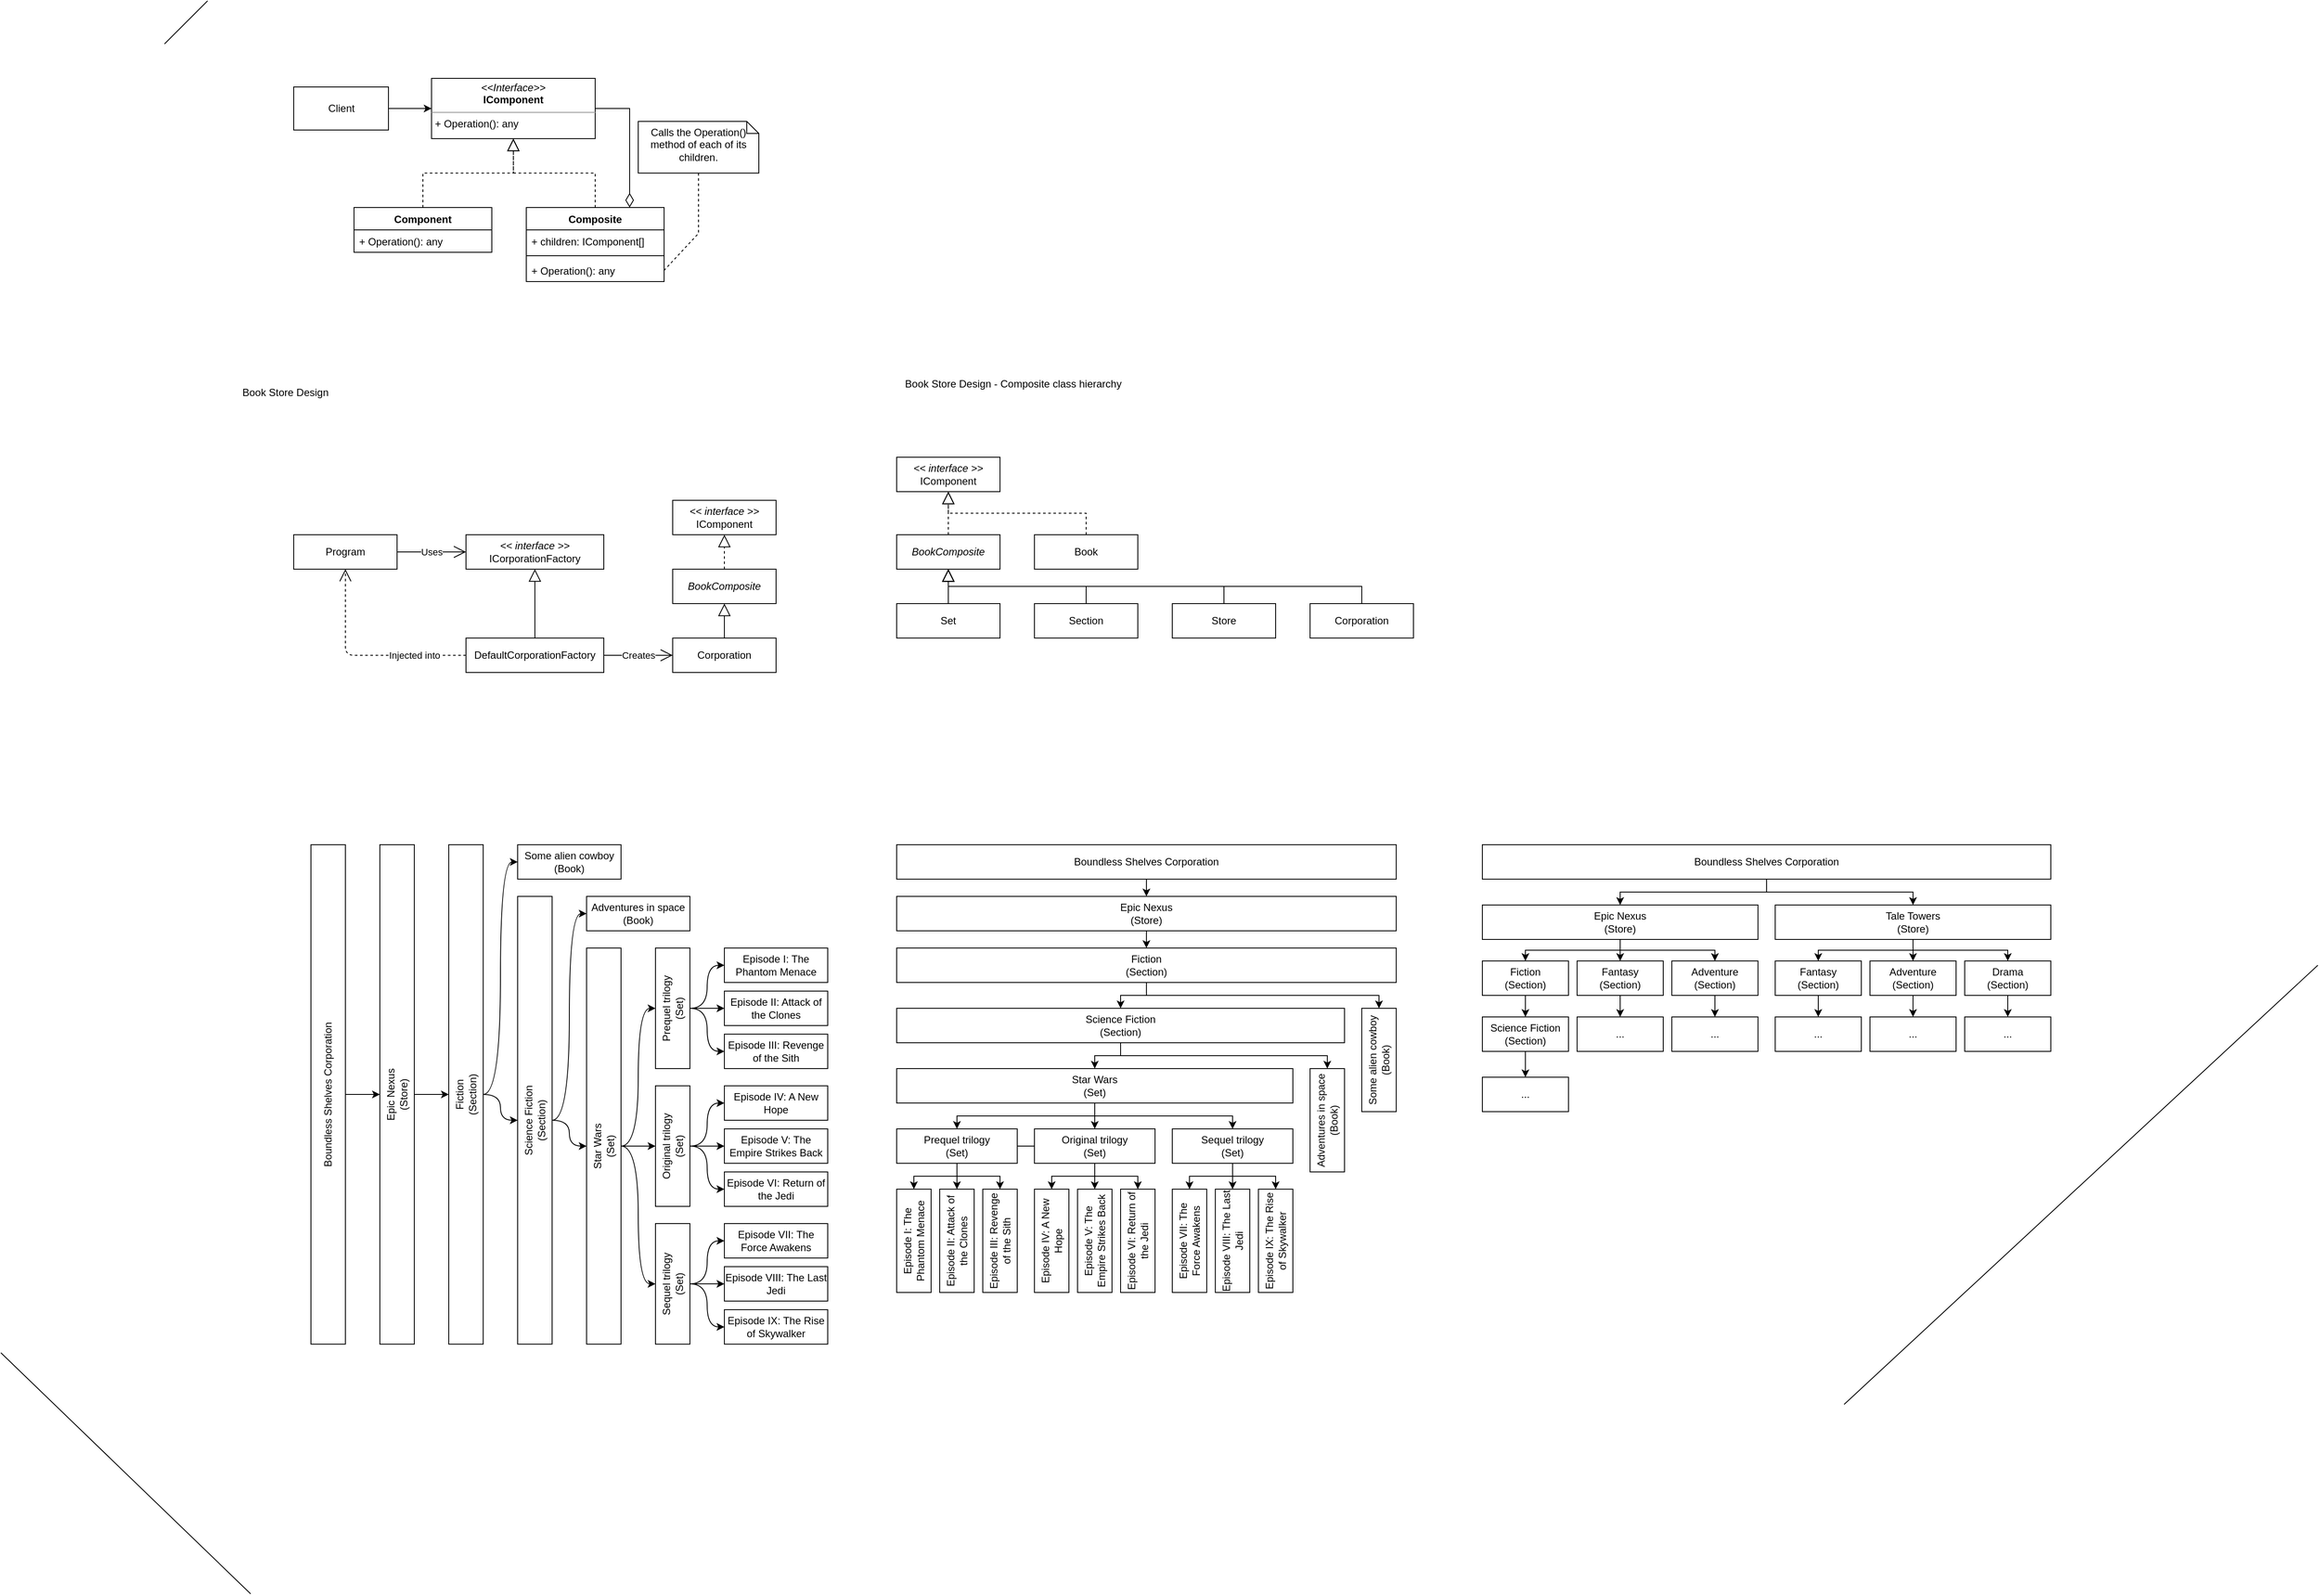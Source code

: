 <mxfile pages="4">
    <diagram id="0-UqgqaBEQwOuBsITXrP" name="Composite">
        <mxGraphModel dx="2251" dy="1598" grid="1" gridSize="10" guides="1" tooltips="1" connect="1" arrows="1" fold="1" page="0" pageScale="1" pageWidth="850" pageHeight="1100" math="0" shadow="0">
            <root>
                <mxCell id="cO7851tfKmzUKqTeVgMp-0"/>
                <mxCell id="cO7851tfKmzUKqTeVgMp-1" parent="cO7851tfKmzUKqTeVgMp-0"/>
                <mxCell id="cO7851tfKmzUKqTeVgMp-2" value="Component" style="swimlane;fontStyle=1;align=center;verticalAlign=top;childLayout=stackLayout;horizontal=1;startSize=26;horizontalStack=0;resizeParent=1;resizeParentMax=0;resizeLast=0;collapsible=1;marginBottom=0;" parent="cO7851tfKmzUKqTeVgMp-1" vertex="1">
                    <mxGeometry x="130" y="220" width="160" height="52" as="geometry"/>
                </mxCell>
                <mxCell id="cO7851tfKmzUKqTeVgMp-5" value="+ Operation(): any" style="text;strokeColor=none;fillColor=none;align=left;verticalAlign=top;spacingLeft=4;spacingRight=4;overflow=hidden;rotatable=0;points=[[0,0.5],[1,0.5]];portConstraint=eastwest;" parent="cO7851tfKmzUKqTeVgMp-2" vertex="1">
                    <mxGeometry y="26" width="160" height="26" as="geometry"/>
                </mxCell>
                <mxCell id="cO7851tfKmzUKqTeVgMp-6" value="Composite" style="swimlane;fontStyle=1;align=center;verticalAlign=top;childLayout=stackLayout;horizontal=1;startSize=26;horizontalStack=0;resizeParent=1;resizeParentMax=0;resizeLast=0;collapsible=1;marginBottom=0;" parent="cO7851tfKmzUKqTeVgMp-1" vertex="1">
                    <mxGeometry x="330" y="220" width="160" height="86" as="geometry"/>
                </mxCell>
                <mxCell id="cO7851tfKmzUKqTeVgMp-7" value="+ children: IComponent[]" style="text;strokeColor=none;fillColor=none;align=left;verticalAlign=top;spacingLeft=4;spacingRight=4;overflow=hidden;rotatable=0;points=[[0,0.5],[1,0.5]];portConstraint=eastwest;" parent="cO7851tfKmzUKqTeVgMp-6" vertex="1">
                    <mxGeometry y="26" width="160" height="26" as="geometry"/>
                </mxCell>
                <mxCell id="cO7851tfKmzUKqTeVgMp-8" value="" style="line;strokeWidth=1;fillColor=none;align=left;verticalAlign=middle;spacingTop=-1;spacingLeft=3;spacingRight=3;rotatable=0;labelPosition=right;points=[];portConstraint=eastwest;" parent="cO7851tfKmzUKqTeVgMp-6" vertex="1">
                    <mxGeometry y="52" width="160" height="8" as="geometry"/>
                </mxCell>
                <mxCell id="cO7851tfKmzUKqTeVgMp-9" value="+ Operation(): any" style="text;strokeColor=none;fillColor=none;align=left;verticalAlign=top;spacingLeft=4;spacingRight=4;overflow=hidden;rotatable=0;points=[[0,0.5],[1,0.5]];portConstraint=eastwest;" parent="cO7851tfKmzUKqTeVgMp-6" vertex="1">
                    <mxGeometry y="60" width="160" height="26" as="geometry"/>
                </mxCell>
                <mxCell id="cO7851tfKmzUKqTeVgMp-10" value="&lt;p style=&quot;margin: 0px ; margin-top: 4px ; text-align: center&quot;&gt;&lt;i&gt;&amp;lt;&amp;lt;Interface&amp;gt;&amp;gt;&lt;/i&gt;&lt;br&gt;&lt;b&gt;IComponent&lt;/b&gt;&lt;/p&gt;&lt;hr size=&quot;1&quot;&gt;&lt;p style=&quot;margin: 0px ; margin-left: 4px&quot;&gt;&lt;/p&gt;&lt;p style=&quot;margin: 0px ; margin-left: 4px&quot;&gt;+ Operation(): any&lt;br&gt;&lt;/p&gt;" style="verticalAlign=top;align=left;overflow=fill;fontSize=12;fontFamily=Helvetica;html=1;" parent="cO7851tfKmzUKqTeVgMp-1" vertex="1">
                    <mxGeometry x="220" y="70" width="190" height="70" as="geometry"/>
                </mxCell>
                <mxCell id="cO7851tfKmzUKqTeVgMp-12" value="" style="endArrow=diamondThin;endFill=0;endSize=14;html=1;entryX=0.75;entryY=0;entryDx=0;entryDy=0;exitX=1;exitY=0.5;exitDx=0;exitDy=0;edgeStyle=orthogonalEdgeStyle;rounded=0;" parent="cO7851tfKmzUKqTeVgMp-1" source="cO7851tfKmzUKqTeVgMp-10" target="cO7851tfKmzUKqTeVgMp-6" edge="1">
                    <mxGeometry width="160" relative="1" as="geometry">
                        <mxPoint x="250" y="390" as="sourcePoint"/>
                        <mxPoint x="410" y="390" as="targetPoint"/>
                    </mxGeometry>
                </mxCell>
                <mxCell id="cO7851tfKmzUKqTeVgMp-13" value="" style="endArrow=block;dashed=1;endFill=0;endSize=12;html=1;edgeStyle=elbowEdgeStyle;elbow=vertical;rounded=0;" parent="cO7851tfKmzUKqTeVgMp-1" source="cO7851tfKmzUKqTeVgMp-2" target="cO7851tfKmzUKqTeVgMp-10" edge="1">
                    <mxGeometry width="160" relative="1" as="geometry">
                        <mxPoint x="20" y="160" as="sourcePoint"/>
                        <mxPoint x="180" y="160" as="targetPoint"/>
                        <Array as="points">
                            <mxPoint x="315" y="180"/>
                        </Array>
                    </mxGeometry>
                </mxCell>
                <mxCell id="cO7851tfKmzUKqTeVgMp-14" value="" style="endArrow=block;dashed=1;endFill=0;endSize=12;html=1;rounded=0;edgeStyle=elbowEdgeStyle;elbow=vertical;" parent="cO7851tfKmzUKqTeVgMp-1" source="cO7851tfKmzUKqTeVgMp-6" target="cO7851tfKmzUKqTeVgMp-10" edge="1">
                    <mxGeometry width="160" relative="1" as="geometry">
                        <mxPoint x="370" y="240" as="sourcePoint"/>
                        <mxPoint x="530" y="240" as="targetPoint"/>
                    </mxGeometry>
                </mxCell>
                <mxCell id="cO7851tfKmzUKqTeVgMp-16" style="rounded=0;elbow=vertical;html=1;jettySize=auto;orthogonalLoop=1;dashed=1;endArrow=none;endFill=0;entryX=1;entryY=0.5;" parent="cO7851tfKmzUKqTeVgMp-1" source="cO7851tfKmzUKqTeVgMp-15" target="cO7851tfKmzUKqTeVgMp-9" edge="1">
                    <mxGeometry relative="1" as="geometry">
                        <Array as="points">
                            <mxPoint x="530" y="250"/>
                        </Array>
                    </mxGeometry>
                </mxCell>
                <mxCell id="cO7851tfKmzUKqTeVgMp-15" value="Calls the Operation() method of each of its children." style="shape=note;whiteSpace=wrap;html=1;size=14;verticalAlign=middle;align=center;spacingTop=-6;" parent="cO7851tfKmzUKqTeVgMp-1" vertex="1">
                    <mxGeometry x="460" y="120" width="140" height="60" as="geometry"/>
                </mxCell>
                <mxCell id="cO7851tfKmzUKqTeVgMp-22" value="Client" style="html=1;" parent="cO7851tfKmzUKqTeVgMp-1" vertex="1">
                    <mxGeometry x="60" y="80" width="110" height="50" as="geometry"/>
                </mxCell>
                <mxCell id="QtepYypDEjkJIkkWE-sW-0" value="" style="endArrow=classic;html=1;" parent="cO7851tfKmzUKqTeVgMp-1" source="cO7851tfKmzUKqTeVgMp-22" target="cO7851tfKmzUKqTeVgMp-10" edge="1">
                    <mxGeometry width="50" height="50" relative="1" as="geometry">
                        <mxPoint x="-130" y="240" as="sourcePoint"/>
                        <mxPoint x="-80" y="190" as="targetPoint"/>
                    </mxGeometry>
                </mxCell>
                <mxCell id="wSCpoRAWZqlnTNplowZO-0" value="Book Store Design" style="text;html=1;align=center;verticalAlign=middle;resizable=0;points=[];autosize=1;strokeColor=none;fillColor=none;" parent="cO7851tfKmzUKqTeVgMp-1" vertex="1">
                    <mxGeometry x="-10" y="420" width="120" height="30" as="geometry"/>
                </mxCell>
                <mxCell id="wSCpoRAWZqlnTNplowZO-1" style="edgeStyle=none;html=1;endArrow=open;endFill=0;endSize=12;" parent="cO7851tfKmzUKqTeVgMp-1" source="wSCpoRAWZqlnTNplowZO-3" target="wSCpoRAWZqlnTNplowZO-6" edge="1">
                    <mxGeometry relative="1" as="geometry"/>
                </mxCell>
                <mxCell id="wSCpoRAWZqlnTNplowZO-2" value="Uses" style="edgeLabel;html=1;align=center;verticalAlign=middle;resizable=0;points=[];" parent="wSCpoRAWZqlnTNplowZO-1" vertex="1" connectable="0">
                    <mxGeometry x="-0.325" y="1" relative="1" as="geometry">
                        <mxPoint x="13" y="1" as="offset"/>
                    </mxGeometry>
                </mxCell>
                <mxCell id="wSCpoRAWZqlnTNplowZO-3" value="Program" style="rounded=0;whiteSpace=wrap;html=1;" parent="cO7851tfKmzUKqTeVgMp-1" vertex="1">
                    <mxGeometry x="60" y="600" width="120" height="40" as="geometry"/>
                </mxCell>
                <mxCell id="wSCpoRAWZqlnTNplowZO-4" style="edgeStyle=none;html=1;endArrow=open;endFill=0;endSize=12;" parent="cO7851tfKmzUKqTeVgMp-1" source="wSCpoRAWZqlnTNplowZO-23" target="wSCpoRAWZqlnTNplowZO-9" edge="1">
                    <mxGeometry relative="1" as="geometry"/>
                </mxCell>
                <mxCell id="wSCpoRAWZqlnTNplowZO-5" value="Creates" style="edgeLabel;html=1;align=center;verticalAlign=middle;resizable=0;points=[];" parent="wSCpoRAWZqlnTNplowZO-4" vertex="1" connectable="0">
                    <mxGeometry x="-0.38" y="-2" relative="1" as="geometry">
                        <mxPoint x="15" y="-2" as="offset"/>
                    </mxGeometry>
                </mxCell>
                <mxCell id="wSCpoRAWZqlnTNplowZO-6" value="&lt;i&gt;&amp;lt;&amp;lt; interface &amp;gt;&amp;gt;&lt;/i&gt;&lt;br&gt;ICorporationFactory" style="rounded=0;whiteSpace=wrap;html=1;" parent="cO7851tfKmzUKqTeVgMp-1" vertex="1">
                    <mxGeometry x="260" y="600" width="160" height="40" as="geometry"/>
                </mxCell>
                <mxCell id="wSCpoRAWZqlnTNplowZO-7" value="&lt;i&gt;&amp;lt;&amp;lt; interface &amp;gt;&amp;gt;&lt;/i&gt;&lt;br&gt;IComponent" style="rounded=0;whiteSpace=wrap;html=1;" parent="cO7851tfKmzUKqTeVgMp-1" vertex="1">
                    <mxGeometry x="500" y="560" width="120" height="40" as="geometry"/>
                </mxCell>
                <mxCell id="wSCpoRAWZqlnTNplowZO-8" style="edgeStyle=none;html=1;endArrow=block;endFill=0;endSize=12;" parent="cO7851tfKmzUKqTeVgMp-1" source="wSCpoRAWZqlnTNplowZO-9" target="wSCpoRAWZqlnTNplowZO-11" edge="1">
                    <mxGeometry relative="1" as="geometry"/>
                </mxCell>
                <mxCell id="wSCpoRAWZqlnTNplowZO-9" value="Corporation" style="rounded=0;whiteSpace=wrap;html=1;" parent="cO7851tfKmzUKqTeVgMp-1" vertex="1">
                    <mxGeometry x="500" y="720" width="120" height="40" as="geometry"/>
                </mxCell>
                <mxCell id="wSCpoRAWZqlnTNplowZO-10" style="edgeStyle=none;html=1;endArrow=block;endFill=0;endSize=12;dashed=1;" parent="cO7851tfKmzUKqTeVgMp-1" source="wSCpoRAWZqlnTNplowZO-11" target="wSCpoRAWZqlnTNplowZO-7" edge="1">
                    <mxGeometry relative="1" as="geometry"/>
                </mxCell>
                <mxCell id="wSCpoRAWZqlnTNplowZO-11" value="BookComposite" style="rounded=0;whiteSpace=wrap;html=1;fontStyle=2" parent="cO7851tfKmzUKqTeVgMp-1" vertex="1">
                    <mxGeometry x="500" y="640" width="120" height="40" as="geometry"/>
                </mxCell>
                <mxCell id="wSCpoRAWZqlnTNplowZO-12" style="edgeStyle=elbowEdgeStyle;html=1;dashed=1;endArrow=block;endFill=0;endSize=12;elbow=vertical;rounded=0;" parent="cO7851tfKmzUKqTeVgMp-1" source="wSCpoRAWZqlnTNplowZO-13" target="wSCpoRAWZqlnTNplowZO-25" edge="1">
                    <mxGeometry relative="1" as="geometry"/>
                </mxCell>
                <mxCell id="wSCpoRAWZqlnTNplowZO-13" value="Book" style="rounded=0;whiteSpace=wrap;html=1;" parent="cO7851tfKmzUKqTeVgMp-1" vertex="1">
                    <mxGeometry x="920" y="600" width="120" height="40" as="geometry"/>
                </mxCell>
                <mxCell id="wSCpoRAWZqlnTNplowZO-14" style="edgeStyle=elbowEdgeStyle;html=1;endArrow=block;endFill=0;endSize=12;elbow=vertical;rounded=0;" parent="cO7851tfKmzUKqTeVgMp-1" source="wSCpoRAWZqlnTNplowZO-15" target="wSCpoRAWZqlnTNplowZO-24" edge="1">
                    <mxGeometry relative="1" as="geometry"/>
                </mxCell>
                <mxCell id="wSCpoRAWZqlnTNplowZO-15" value="Section" style="rounded=0;whiteSpace=wrap;html=1;" parent="cO7851tfKmzUKqTeVgMp-1" vertex="1">
                    <mxGeometry x="920" y="680" width="120" height="40" as="geometry"/>
                </mxCell>
                <mxCell id="wSCpoRAWZqlnTNplowZO-16" style="edgeStyle=elbowEdgeStyle;html=1;endArrow=block;endFill=0;endSize=12;elbow=vertical;rounded=0;" parent="cO7851tfKmzUKqTeVgMp-1" source="wSCpoRAWZqlnTNplowZO-17" target="wSCpoRAWZqlnTNplowZO-24" edge="1">
                    <mxGeometry relative="1" as="geometry"/>
                </mxCell>
                <mxCell id="wSCpoRAWZqlnTNplowZO-17" value="Set" style="rounded=0;whiteSpace=wrap;html=1;" parent="cO7851tfKmzUKqTeVgMp-1" vertex="1">
                    <mxGeometry x="760" y="680" width="120" height="40" as="geometry"/>
                </mxCell>
                <mxCell id="wSCpoRAWZqlnTNplowZO-18" style="edgeStyle=elbowEdgeStyle;html=1;endArrow=block;endFill=0;endSize=12;elbow=vertical;rounded=0;" parent="cO7851tfKmzUKqTeVgMp-1" source="wSCpoRAWZqlnTNplowZO-19" target="wSCpoRAWZqlnTNplowZO-24" edge="1">
                    <mxGeometry relative="1" as="geometry"/>
                </mxCell>
                <mxCell id="wSCpoRAWZqlnTNplowZO-19" value="Store" style="rounded=0;whiteSpace=wrap;html=1;" parent="cO7851tfKmzUKqTeVgMp-1" vertex="1">
                    <mxGeometry x="1080" y="680" width="120" height="40" as="geometry"/>
                </mxCell>
                <mxCell id="wSCpoRAWZqlnTNplowZO-20" style="edgeStyle=none;html=1;endArrow=block;endFill=0;endSize=12;" parent="cO7851tfKmzUKqTeVgMp-1" source="wSCpoRAWZqlnTNplowZO-23" target="wSCpoRAWZqlnTNplowZO-6" edge="1">
                    <mxGeometry relative="1" as="geometry"/>
                </mxCell>
                <mxCell id="wSCpoRAWZqlnTNplowZO-21" style="edgeStyle=orthogonalEdgeStyle;html=1;dashed=1;endArrow=open;endFill=0;endSize=12;" parent="cO7851tfKmzUKqTeVgMp-1" source="wSCpoRAWZqlnTNplowZO-23" target="wSCpoRAWZqlnTNplowZO-3" edge="1">
                    <mxGeometry relative="1" as="geometry"/>
                </mxCell>
                <mxCell id="wSCpoRAWZqlnTNplowZO-22" value="Injected into" style="edgeLabel;html=1;align=center;verticalAlign=middle;resizable=0;points=[];" parent="wSCpoRAWZqlnTNplowZO-21" vertex="1" connectable="0">
                    <mxGeometry x="0.133" y="-3" relative="1" as="geometry">
                        <mxPoint x="76" y="3" as="offset"/>
                    </mxGeometry>
                </mxCell>
                <mxCell id="wSCpoRAWZqlnTNplowZO-23" value="DefaultCorporationFactory" style="rounded=0;whiteSpace=wrap;html=1;" parent="cO7851tfKmzUKqTeVgMp-1" vertex="1">
                    <mxGeometry x="260" y="720" width="160" height="40" as="geometry"/>
                </mxCell>
                <mxCell id="wSCpoRAWZqlnTNplowZO-24" value="BookComposite" style="rounded=0;whiteSpace=wrap;html=1;fontStyle=2" parent="cO7851tfKmzUKqTeVgMp-1" vertex="1">
                    <mxGeometry x="760" y="600" width="120" height="40" as="geometry"/>
                </mxCell>
                <mxCell id="wSCpoRAWZqlnTNplowZO-25" value="&lt;i&gt;&amp;lt;&amp;lt; interface &amp;gt;&amp;gt;&lt;/i&gt;&lt;br&gt;IComponent" style="rounded=0;whiteSpace=wrap;html=1;" parent="cO7851tfKmzUKqTeVgMp-1" vertex="1">
                    <mxGeometry x="760" y="510" width="120" height="40" as="geometry"/>
                </mxCell>
                <mxCell id="wSCpoRAWZqlnTNplowZO-26" style="edgeStyle=none;html=1;endArrow=block;endFill=0;endSize=12;dashed=1;" parent="cO7851tfKmzUKqTeVgMp-1" source="wSCpoRAWZqlnTNplowZO-24" target="wSCpoRAWZqlnTNplowZO-25" edge="1">
                    <mxGeometry relative="1" as="geometry">
                        <mxPoint x="820" y="600" as="sourcePoint"/>
                    </mxGeometry>
                </mxCell>
                <mxCell id="wSCpoRAWZqlnTNplowZO-27" style="edgeStyle=elbowEdgeStyle;rounded=0;elbow=vertical;html=1;endArrow=block;endFill=0;endSize=12;" parent="cO7851tfKmzUKqTeVgMp-1" source="wSCpoRAWZqlnTNplowZO-28" target="wSCpoRAWZqlnTNplowZO-24" edge="1">
                    <mxGeometry relative="1" as="geometry"/>
                </mxCell>
                <mxCell id="wSCpoRAWZqlnTNplowZO-28" value="Corporation" style="rounded=0;whiteSpace=wrap;html=1;" parent="cO7851tfKmzUKqTeVgMp-1" vertex="1">
                    <mxGeometry x="1240" y="680" width="120" height="40" as="geometry"/>
                </mxCell>
                <mxCell id="wSCpoRAWZqlnTNplowZO-29" value="Book Store Design - Composite class hierarchy" style="text;html=1;align=center;verticalAlign=middle;resizable=0;points=[];autosize=1;strokeColor=none;fillColor=none;" parent="cO7851tfKmzUKqTeVgMp-1" vertex="1">
                    <mxGeometry x="760" y="410" width="270" height="30" as="geometry"/>
                </mxCell>
                <mxCell id="wSCpoRAWZqlnTNplowZO-30" value="" style="endArrow=none;html=1;rounded=0;endSize=12;elbow=vertical;" parent="cO7851tfKmzUKqTeVgMp-1" edge="1">
                    <mxGeometry width="50" height="50" relative="1" as="geometry">
                        <mxPoint x="10" y="1830" as="sourcePoint"/>
                        <mxPoint x="-280" y="1550" as="targetPoint"/>
                    </mxGeometry>
                </mxCell>
                <mxCell id="wSCpoRAWZqlnTNplowZO-31" style="edgeStyle=elbowEdgeStyle;rounded=0;elbow=vertical;html=1;endArrow=classic;endFill=1;endSize=6;" parent="cO7851tfKmzUKqTeVgMp-1" source="wSCpoRAWZqlnTNplowZO-32" target="wSCpoRAWZqlnTNplowZO-41" edge="1">
                    <mxGeometry relative="1" as="geometry"/>
                </mxCell>
                <mxCell id="wSCpoRAWZqlnTNplowZO-32" value="Boundless Shelves Corporation" style="rounded=0;whiteSpace=wrap;html=1;rotation=-90;" parent="cO7851tfKmzUKqTeVgMp-1" vertex="1">
                    <mxGeometry x="-190" y="1230" width="580" height="40" as="geometry"/>
                </mxCell>
                <mxCell id="wSCpoRAWZqlnTNplowZO-33" value="Some alien cowboy&lt;br&gt;(Book)" style="rounded=0;whiteSpace=wrap;html=1;" parent="cO7851tfKmzUKqTeVgMp-1" vertex="1">
                    <mxGeometry x="320" y="960" width="120" height="40" as="geometry"/>
                </mxCell>
                <mxCell id="wSCpoRAWZqlnTNplowZO-34" style="edgeStyle=orthogonalEdgeStyle;elbow=vertical;html=1;endArrow=classic;endFill=1;endSize=6;curved=1;" parent="cO7851tfKmzUKqTeVgMp-1" source="wSCpoRAWZqlnTNplowZO-36" target="wSCpoRAWZqlnTNplowZO-39" edge="1">
                    <mxGeometry relative="1" as="geometry"/>
                </mxCell>
                <mxCell id="wSCpoRAWZqlnTNplowZO-35" style="html=1;entryX=0;entryY=0.5;entryDx=0;entryDy=0;endArrow=classic;endFill=1;endSize=6;edgeStyle=orthogonalEdgeStyle;curved=1;" parent="cO7851tfKmzUKqTeVgMp-1" source="wSCpoRAWZqlnTNplowZO-36" target="wSCpoRAWZqlnTNplowZO-33" edge="1">
                    <mxGeometry relative="1" as="geometry"/>
                </mxCell>
                <mxCell id="wSCpoRAWZqlnTNplowZO-36" value="Fiction&lt;br&gt;(Section)" style="rounded=0;whiteSpace=wrap;html=1;rotation=-90;" parent="cO7851tfKmzUKqTeVgMp-1" vertex="1">
                    <mxGeometry x="-30" y="1230" width="580" height="40" as="geometry"/>
                </mxCell>
                <mxCell id="wSCpoRAWZqlnTNplowZO-37" style="edgeStyle=orthogonalEdgeStyle;curved=1;html=1;endArrow=classic;endFill=1;endSize=6;" parent="cO7851tfKmzUKqTeVgMp-1" source="wSCpoRAWZqlnTNplowZO-39" target="wSCpoRAWZqlnTNplowZO-52" edge="1">
                    <mxGeometry relative="1" as="geometry"/>
                </mxCell>
                <mxCell id="wSCpoRAWZqlnTNplowZO-38" style="edgeStyle=orthogonalEdgeStyle;curved=1;html=1;endArrow=classic;endFill=1;endSize=6;" parent="cO7851tfKmzUKqTeVgMp-1" source="wSCpoRAWZqlnTNplowZO-39" target="wSCpoRAWZqlnTNplowZO-61" edge="1">
                    <mxGeometry relative="1" as="geometry"/>
                </mxCell>
                <mxCell id="wSCpoRAWZqlnTNplowZO-39" value="Science Fiction&lt;br&gt;(Section)" style="rounded=0;whiteSpace=wrap;html=1;rotation=-90;" parent="cO7851tfKmzUKqTeVgMp-1" vertex="1">
                    <mxGeometry x="80" y="1260" width="520" height="40" as="geometry"/>
                </mxCell>
                <mxCell id="wSCpoRAWZqlnTNplowZO-40" style="edgeStyle=elbowEdgeStyle;rounded=0;elbow=vertical;html=1;endArrow=classic;endFill=1;endSize=6;" parent="cO7851tfKmzUKqTeVgMp-1" source="wSCpoRAWZqlnTNplowZO-41" target="wSCpoRAWZqlnTNplowZO-36" edge="1">
                    <mxGeometry relative="1" as="geometry"/>
                </mxCell>
                <mxCell id="wSCpoRAWZqlnTNplowZO-41" value="Epic Nexus&lt;br&gt;(Store)" style="rounded=0;whiteSpace=wrap;html=1;rotation=-90;" parent="cO7851tfKmzUKqTeVgMp-1" vertex="1">
                    <mxGeometry x="-110" y="1230" width="580" height="40" as="geometry"/>
                </mxCell>
                <mxCell id="wSCpoRAWZqlnTNplowZO-42" style="edgeStyle=orthogonalEdgeStyle;curved=1;html=1;endArrow=classic;endFill=1;endSize=6;" parent="cO7851tfKmzUKqTeVgMp-1" source="wSCpoRAWZqlnTNplowZO-45" target="wSCpoRAWZqlnTNplowZO-60" edge="1">
                    <mxGeometry relative="1" as="geometry"/>
                </mxCell>
                <mxCell id="wSCpoRAWZqlnTNplowZO-43" style="edgeStyle=orthogonalEdgeStyle;curved=1;html=1;endArrow=classic;endFill=1;endSize=6;" parent="cO7851tfKmzUKqTeVgMp-1" source="wSCpoRAWZqlnTNplowZO-45" target="wSCpoRAWZqlnTNplowZO-59" edge="1">
                    <mxGeometry relative="1" as="geometry"/>
                </mxCell>
                <mxCell id="wSCpoRAWZqlnTNplowZO-44" style="edgeStyle=orthogonalEdgeStyle;curved=1;html=1;endArrow=classic;endFill=1;endSize=6;" parent="cO7851tfKmzUKqTeVgMp-1" source="wSCpoRAWZqlnTNplowZO-45" target="wSCpoRAWZqlnTNplowZO-58" edge="1">
                    <mxGeometry relative="1" as="geometry"/>
                </mxCell>
                <mxCell id="wSCpoRAWZqlnTNplowZO-45" value="Prequel trilogy&lt;br&gt;(Set)" style="rounded=0;whiteSpace=wrap;html=1;rotation=-90;" parent="cO7851tfKmzUKqTeVgMp-1" vertex="1">
                    <mxGeometry x="430" y="1130" width="140" height="40" as="geometry"/>
                </mxCell>
                <mxCell id="wSCpoRAWZqlnTNplowZO-46" value="Episode V: The Empire Strikes Back" style="rounded=0;whiteSpace=wrap;html=1;" parent="cO7851tfKmzUKqTeVgMp-1" vertex="1">
                    <mxGeometry x="560" y="1290" width="120" height="40" as="geometry"/>
                </mxCell>
                <mxCell id="wSCpoRAWZqlnTNplowZO-47" value="Episode VI: Return of the Jedi" style="rounded=0;whiteSpace=wrap;html=1;" parent="cO7851tfKmzUKqTeVgMp-1" vertex="1">
                    <mxGeometry x="560" y="1340" width="120" height="40" as="geometry"/>
                </mxCell>
                <mxCell id="wSCpoRAWZqlnTNplowZO-48" value="Episode VII: The Force Awakens" style="rounded=0;whiteSpace=wrap;html=1;" parent="cO7851tfKmzUKqTeVgMp-1" vertex="1">
                    <mxGeometry x="560" y="1400" width="120" height="40" as="geometry"/>
                </mxCell>
                <mxCell id="wSCpoRAWZqlnTNplowZO-49" style="edgeStyle=orthogonalEdgeStyle;curved=1;html=1;endArrow=classic;endFill=1;endSize=6;" parent="cO7851tfKmzUKqTeVgMp-1" source="wSCpoRAWZqlnTNplowZO-52" target="wSCpoRAWZqlnTNplowZO-45" edge="1">
                    <mxGeometry relative="1" as="geometry"/>
                </mxCell>
                <mxCell id="wSCpoRAWZqlnTNplowZO-50" style="edgeStyle=orthogonalEdgeStyle;curved=1;html=1;endArrow=classic;endFill=1;endSize=6;" parent="cO7851tfKmzUKqTeVgMp-1" source="wSCpoRAWZqlnTNplowZO-52" target="wSCpoRAWZqlnTNplowZO-56" edge="1">
                    <mxGeometry relative="1" as="geometry"/>
                </mxCell>
                <mxCell id="wSCpoRAWZqlnTNplowZO-51" style="edgeStyle=orthogonalEdgeStyle;curved=1;html=1;endArrow=classic;endFill=1;endSize=6;" parent="cO7851tfKmzUKqTeVgMp-1" source="wSCpoRAWZqlnTNplowZO-52" target="wSCpoRAWZqlnTNplowZO-67" edge="1">
                    <mxGeometry relative="1" as="geometry"/>
                </mxCell>
                <mxCell id="wSCpoRAWZqlnTNplowZO-52" value="Star Wars&lt;br&gt;(Set)" style="rounded=0;whiteSpace=wrap;html=1;rotation=-90;" parent="cO7851tfKmzUKqTeVgMp-1" vertex="1">
                    <mxGeometry x="190" y="1290" width="460" height="40" as="geometry"/>
                </mxCell>
                <mxCell id="wSCpoRAWZqlnTNplowZO-53" style="edgeStyle=orthogonalEdgeStyle;curved=1;html=1;endArrow=classic;endFill=1;endSize=6;" parent="cO7851tfKmzUKqTeVgMp-1" source="wSCpoRAWZqlnTNplowZO-56" target="wSCpoRAWZqlnTNplowZO-57" edge="1">
                    <mxGeometry relative="1" as="geometry"/>
                </mxCell>
                <mxCell id="wSCpoRAWZqlnTNplowZO-54" style="edgeStyle=orthogonalEdgeStyle;curved=1;html=1;endArrow=classic;endFill=1;endSize=6;" parent="cO7851tfKmzUKqTeVgMp-1" source="wSCpoRAWZqlnTNplowZO-56" target="wSCpoRAWZqlnTNplowZO-46" edge="1">
                    <mxGeometry relative="1" as="geometry"/>
                </mxCell>
                <mxCell id="wSCpoRAWZqlnTNplowZO-55" style="edgeStyle=orthogonalEdgeStyle;curved=1;html=1;endArrow=classic;endFill=1;endSize=6;" parent="cO7851tfKmzUKqTeVgMp-1" source="wSCpoRAWZqlnTNplowZO-56" target="wSCpoRAWZqlnTNplowZO-47" edge="1">
                    <mxGeometry relative="1" as="geometry"/>
                </mxCell>
                <mxCell id="wSCpoRAWZqlnTNplowZO-56" value="Original trilogy&lt;br&gt;(Set)" style="rounded=0;whiteSpace=wrap;html=1;rotation=-90;" parent="cO7851tfKmzUKqTeVgMp-1" vertex="1">
                    <mxGeometry x="430" y="1290" width="140" height="40" as="geometry"/>
                </mxCell>
                <mxCell id="wSCpoRAWZqlnTNplowZO-57" value="Episode IV: A New Hope" style="rounded=0;whiteSpace=wrap;html=1;" parent="cO7851tfKmzUKqTeVgMp-1" vertex="1">
                    <mxGeometry x="560" y="1240" width="120" height="40" as="geometry"/>
                </mxCell>
                <mxCell id="wSCpoRAWZqlnTNplowZO-58" value="Episode III: Revenge of the Sith" style="rounded=0;whiteSpace=wrap;html=1;" parent="cO7851tfKmzUKqTeVgMp-1" vertex="1">
                    <mxGeometry x="560" y="1180" width="120" height="40" as="geometry"/>
                </mxCell>
                <mxCell id="wSCpoRAWZqlnTNplowZO-59" value="Episode II: Attack of the Clones" style="rounded=0;whiteSpace=wrap;html=1;" parent="cO7851tfKmzUKqTeVgMp-1" vertex="1">
                    <mxGeometry x="560" y="1130" width="120" height="40" as="geometry"/>
                </mxCell>
                <mxCell id="wSCpoRAWZqlnTNplowZO-60" value="Episode I: The Phantom Menace" style="rounded=0;whiteSpace=wrap;html=1;" parent="cO7851tfKmzUKqTeVgMp-1" vertex="1">
                    <mxGeometry x="560" y="1080" width="120" height="40" as="geometry"/>
                </mxCell>
                <mxCell id="wSCpoRAWZqlnTNplowZO-61" value="Adventures in space&lt;br&gt;(Book)" style="rounded=0;whiteSpace=wrap;html=1;" parent="cO7851tfKmzUKqTeVgMp-1" vertex="1">
                    <mxGeometry x="400" y="1020" width="120" height="40" as="geometry"/>
                </mxCell>
                <mxCell id="wSCpoRAWZqlnTNplowZO-62" value="Episode IX: The Rise of Skywalker" style="rounded=0;whiteSpace=wrap;html=1;" parent="cO7851tfKmzUKqTeVgMp-1" vertex="1">
                    <mxGeometry x="560" y="1500" width="120" height="40" as="geometry"/>
                </mxCell>
                <mxCell id="wSCpoRAWZqlnTNplowZO-63" value="Episode VIII: The Last Jedi" style="rounded=0;whiteSpace=wrap;html=1;" parent="cO7851tfKmzUKqTeVgMp-1" vertex="1">
                    <mxGeometry x="560" y="1450" width="120" height="40" as="geometry"/>
                </mxCell>
                <mxCell id="wSCpoRAWZqlnTNplowZO-64" style="edgeStyle=orthogonalEdgeStyle;curved=1;html=1;endArrow=classic;endFill=1;endSize=6;" parent="cO7851tfKmzUKqTeVgMp-1" source="wSCpoRAWZqlnTNplowZO-67" target="wSCpoRAWZqlnTNplowZO-48" edge="1">
                    <mxGeometry relative="1" as="geometry"/>
                </mxCell>
                <mxCell id="wSCpoRAWZqlnTNplowZO-65" style="edgeStyle=orthogonalEdgeStyle;curved=1;html=1;endArrow=classic;endFill=1;endSize=6;" parent="cO7851tfKmzUKqTeVgMp-1" source="wSCpoRAWZqlnTNplowZO-67" target="wSCpoRAWZqlnTNplowZO-63" edge="1">
                    <mxGeometry relative="1" as="geometry"/>
                </mxCell>
                <mxCell id="wSCpoRAWZqlnTNplowZO-66" style="edgeStyle=orthogonalEdgeStyle;curved=1;html=1;endArrow=classic;endFill=1;endSize=6;" parent="cO7851tfKmzUKqTeVgMp-1" source="wSCpoRAWZqlnTNplowZO-67" target="wSCpoRAWZqlnTNplowZO-62" edge="1">
                    <mxGeometry relative="1" as="geometry"/>
                </mxCell>
                <mxCell id="wSCpoRAWZqlnTNplowZO-67" value="Sequel trilogy&lt;br&gt;(Set)" style="rounded=0;whiteSpace=wrap;html=1;rotation=-90;" parent="cO7851tfKmzUKqTeVgMp-1" vertex="1">
                    <mxGeometry x="430" y="1450" width="140" height="40" as="geometry"/>
                </mxCell>
                <mxCell id="2i81RdlQrnemE45XhG9o-0" style="edgeStyle=elbowEdgeStyle;rounded=0;elbow=vertical;html=1;endArrow=classic;endFill=1;endSize=6;" parent="cO7851tfKmzUKqTeVgMp-1" source="2i81RdlQrnemE45XhG9o-1" target="2i81RdlQrnemE45XhG9o-10" edge="1">
                    <mxGeometry relative="1" as="geometry"/>
                </mxCell>
                <mxCell id="2i81RdlQrnemE45XhG9o-1" value="Boundless Shelves Corporation" style="rounded=0;whiteSpace=wrap;html=1;rotation=0;" parent="cO7851tfKmzUKqTeVgMp-1" vertex="1">
                    <mxGeometry x="760" y="960" width="580" height="40" as="geometry"/>
                </mxCell>
                <mxCell id="2i81RdlQrnemE45XhG9o-2" value="Some alien cowboy&lt;br&gt;(Book)" style="rounded=0;whiteSpace=wrap;html=1;rotation=270;" parent="cO7851tfKmzUKqTeVgMp-1" vertex="1">
                    <mxGeometry x="1260" y="1190" width="120" height="40" as="geometry"/>
                </mxCell>
                <mxCell id="2i81RdlQrnemE45XhG9o-3" style="edgeStyle=orthogonalEdgeStyle;elbow=vertical;html=1;endArrow=classic;endFill=1;endSize=6;rounded=0;" parent="cO7851tfKmzUKqTeVgMp-1" source="2i81RdlQrnemE45XhG9o-5" target="2i81RdlQrnemE45XhG9o-8" edge="1">
                    <mxGeometry relative="1" as="geometry"/>
                </mxCell>
                <mxCell id="2i81RdlQrnemE45XhG9o-4" style="html=1;endArrow=classic;endFill=1;endSize=6;edgeStyle=orthogonalEdgeStyle;rounded=0;" parent="cO7851tfKmzUKqTeVgMp-1" source="2i81RdlQrnemE45XhG9o-5" target="2i81RdlQrnemE45XhG9o-2" edge="1">
                    <mxGeometry relative="1" as="geometry"/>
                </mxCell>
                <mxCell id="2i81RdlQrnemE45XhG9o-5" value="Fiction&lt;br&gt;(Section)" style="rounded=0;whiteSpace=wrap;html=1;rotation=0;" parent="cO7851tfKmzUKqTeVgMp-1" vertex="1">
                    <mxGeometry x="760" y="1080" width="580" height="40" as="geometry"/>
                </mxCell>
                <mxCell id="2i81RdlQrnemE45XhG9o-6" style="edgeStyle=orthogonalEdgeStyle;html=1;endArrow=classic;endFill=1;endSize=6;rounded=0;" parent="cO7851tfKmzUKqTeVgMp-1" source="2i81RdlQrnemE45XhG9o-8" target="2i81RdlQrnemE45XhG9o-21" edge="1">
                    <mxGeometry relative="1" as="geometry"/>
                </mxCell>
                <mxCell id="2i81RdlQrnemE45XhG9o-7" style="edgeStyle=orthogonalEdgeStyle;html=1;endArrow=classic;endFill=1;endSize=6;rounded=0;" parent="cO7851tfKmzUKqTeVgMp-1" source="2i81RdlQrnemE45XhG9o-8" target="2i81RdlQrnemE45XhG9o-30" edge="1">
                    <mxGeometry relative="1" as="geometry"/>
                </mxCell>
                <mxCell id="2i81RdlQrnemE45XhG9o-8" value="Science Fiction&lt;br&gt;(Section)" style="rounded=0;whiteSpace=wrap;html=1;rotation=0;" parent="cO7851tfKmzUKqTeVgMp-1" vertex="1">
                    <mxGeometry x="760" y="1150" width="520" height="40" as="geometry"/>
                </mxCell>
                <mxCell id="2i81RdlQrnemE45XhG9o-9" style="edgeStyle=elbowEdgeStyle;rounded=0;elbow=vertical;html=1;endArrow=classic;endFill=1;endSize=6;" parent="cO7851tfKmzUKqTeVgMp-1" source="2i81RdlQrnemE45XhG9o-10" target="2i81RdlQrnemE45XhG9o-5" edge="1">
                    <mxGeometry relative="1" as="geometry"/>
                </mxCell>
                <mxCell id="2i81RdlQrnemE45XhG9o-10" value="Epic Nexus&lt;br&gt;(Store)" style="rounded=0;whiteSpace=wrap;html=1;rotation=0;" parent="cO7851tfKmzUKqTeVgMp-1" vertex="1">
                    <mxGeometry x="760" y="1020" width="580" height="40" as="geometry"/>
                </mxCell>
                <mxCell id="2i81RdlQrnemE45XhG9o-11" style="edgeStyle=orthogonalEdgeStyle;html=1;endArrow=classic;endFill=1;endSize=6;rounded=0;" parent="cO7851tfKmzUKqTeVgMp-1" source="2i81RdlQrnemE45XhG9o-14" target="2i81RdlQrnemE45XhG9o-29" edge="1">
                    <mxGeometry relative="1" as="geometry"/>
                </mxCell>
                <mxCell id="2i81RdlQrnemE45XhG9o-12" style="edgeStyle=orthogonalEdgeStyle;html=1;endArrow=classic;endFill=1;endSize=6;rounded=0;" parent="cO7851tfKmzUKqTeVgMp-1" source="2i81RdlQrnemE45XhG9o-14" target="2i81RdlQrnemE45XhG9o-28" edge="1">
                    <mxGeometry relative="1" as="geometry"/>
                </mxCell>
                <mxCell id="2i81RdlQrnemE45XhG9o-13" style="edgeStyle=orthogonalEdgeStyle;html=1;endArrow=classic;endFill=1;endSize=6;startArrow=none;rounded=0;" parent="cO7851tfKmzUKqTeVgMp-1" source="2i81RdlQrnemE45XhG9o-14" target="2i81RdlQrnemE45XhG9o-27" edge="1">
                    <mxGeometry relative="1" as="geometry"/>
                </mxCell>
                <mxCell id="2i81RdlQrnemE45XhG9o-14" value="Prequel trilogy&lt;br&gt;(Set)" style="rounded=0;whiteSpace=wrap;html=1;rotation=0;" parent="cO7851tfKmzUKqTeVgMp-1" vertex="1">
                    <mxGeometry x="760" y="1290" width="140" height="40" as="geometry"/>
                </mxCell>
                <mxCell id="2i81RdlQrnemE45XhG9o-15" value="Episode V: The Empire Strikes Back" style="rounded=0;whiteSpace=wrap;html=1;rotation=270;" parent="cO7851tfKmzUKqTeVgMp-1" vertex="1">
                    <mxGeometry x="930" y="1400" width="120" height="40" as="geometry"/>
                </mxCell>
                <mxCell id="2i81RdlQrnemE45XhG9o-16" value="Episode VI: Return of the Jedi" style="rounded=0;whiteSpace=wrap;html=1;rotation=270;" parent="cO7851tfKmzUKqTeVgMp-1" vertex="1">
                    <mxGeometry x="980" y="1400" width="120" height="40" as="geometry"/>
                </mxCell>
                <mxCell id="2i81RdlQrnemE45XhG9o-17" value="Episode VII: The Force Awakens" style="rounded=0;whiteSpace=wrap;html=1;rotation=270;" parent="cO7851tfKmzUKqTeVgMp-1" vertex="1">
                    <mxGeometry x="1040" y="1400" width="120" height="40" as="geometry"/>
                </mxCell>
                <mxCell id="2i81RdlQrnemE45XhG9o-18" style="edgeStyle=orthogonalEdgeStyle;html=1;endArrow=classic;endFill=1;endSize=6;rounded=0;" parent="cO7851tfKmzUKqTeVgMp-1" source="2i81RdlQrnemE45XhG9o-21" target="2i81RdlQrnemE45XhG9o-14" edge="1">
                    <mxGeometry relative="1" as="geometry"/>
                </mxCell>
                <mxCell id="2i81RdlQrnemE45XhG9o-19" style="edgeStyle=orthogonalEdgeStyle;html=1;endArrow=classic;endFill=1;endSize=6;rounded=0;" parent="cO7851tfKmzUKqTeVgMp-1" source="2i81RdlQrnemE45XhG9o-21" target="2i81RdlQrnemE45XhG9o-25" edge="1">
                    <mxGeometry relative="1" as="geometry"/>
                </mxCell>
                <mxCell id="2i81RdlQrnemE45XhG9o-20" style="edgeStyle=orthogonalEdgeStyle;html=1;endArrow=classic;endFill=1;endSize=6;rounded=0;" parent="cO7851tfKmzUKqTeVgMp-1" source="2i81RdlQrnemE45XhG9o-21" target="2i81RdlQrnemE45XhG9o-36" edge="1">
                    <mxGeometry relative="1" as="geometry"/>
                </mxCell>
                <mxCell id="2i81RdlQrnemE45XhG9o-21" value="Star Wars&lt;br&gt;(Set)" style="rounded=0;whiteSpace=wrap;html=1;rotation=0;" parent="cO7851tfKmzUKqTeVgMp-1" vertex="1">
                    <mxGeometry x="760" y="1220" width="460" height="40" as="geometry"/>
                </mxCell>
                <mxCell id="2i81RdlQrnemE45XhG9o-22" style="edgeStyle=orthogonalEdgeStyle;html=1;endArrow=classic;endFill=1;endSize=6;rounded=0;" parent="cO7851tfKmzUKqTeVgMp-1" source="2i81RdlQrnemE45XhG9o-25" target="2i81RdlQrnemE45XhG9o-26" edge="1">
                    <mxGeometry relative="1" as="geometry"/>
                </mxCell>
                <mxCell id="2i81RdlQrnemE45XhG9o-23" style="edgeStyle=orthogonalEdgeStyle;html=1;endArrow=classic;endFill=1;endSize=6;rounded=0;" parent="cO7851tfKmzUKqTeVgMp-1" source="2i81RdlQrnemE45XhG9o-25" target="2i81RdlQrnemE45XhG9o-15" edge="1">
                    <mxGeometry relative="1" as="geometry"/>
                </mxCell>
                <mxCell id="2i81RdlQrnemE45XhG9o-24" style="edgeStyle=orthogonalEdgeStyle;html=1;endArrow=classic;endFill=1;endSize=6;rounded=0;" parent="cO7851tfKmzUKqTeVgMp-1" source="2i81RdlQrnemE45XhG9o-25" target="2i81RdlQrnemE45XhG9o-16" edge="1">
                    <mxGeometry relative="1" as="geometry"/>
                </mxCell>
                <mxCell id="2i81RdlQrnemE45XhG9o-26" value="Episode IV: A New Hope" style="rounded=0;whiteSpace=wrap;html=1;rotation=270;" parent="cO7851tfKmzUKqTeVgMp-1" vertex="1">
                    <mxGeometry x="880" y="1400" width="120" height="40" as="geometry"/>
                </mxCell>
                <mxCell id="2i81RdlQrnemE45XhG9o-27" value="Episode III: Revenge of the Sith" style="rounded=0;whiteSpace=wrap;html=1;rotation=270;" parent="cO7851tfKmzUKqTeVgMp-1" vertex="1">
                    <mxGeometry x="820" y="1400" width="120" height="40" as="geometry"/>
                </mxCell>
                <mxCell id="2i81RdlQrnemE45XhG9o-28" value="Episode II: Attack of the Clones" style="rounded=0;whiteSpace=wrap;html=1;rotation=270;" parent="cO7851tfKmzUKqTeVgMp-1" vertex="1">
                    <mxGeometry x="770" y="1400" width="120" height="40" as="geometry"/>
                </mxCell>
                <mxCell id="2i81RdlQrnemE45XhG9o-29" value="Episode I: The Phantom Menace" style="rounded=0;whiteSpace=wrap;html=1;rotation=270;" parent="cO7851tfKmzUKqTeVgMp-1" vertex="1">
                    <mxGeometry x="720" y="1400" width="120" height="40" as="geometry"/>
                </mxCell>
                <mxCell id="2i81RdlQrnemE45XhG9o-30" value="Adventures in space&lt;br&gt;(Book)" style="rounded=0;whiteSpace=wrap;html=1;rotation=270;" parent="cO7851tfKmzUKqTeVgMp-1" vertex="1">
                    <mxGeometry x="1200" y="1260" width="120" height="40" as="geometry"/>
                </mxCell>
                <mxCell id="2i81RdlQrnemE45XhG9o-31" value="Episode IX: The Rise of Skywalker" style="rounded=0;whiteSpace=wrap;html=1;rotation=270;" parent="cO7851tfKmzUKqTeVgMp-1" vertex="1">
                    <mxGeometry x="1140" y="1400" width="120" height="40" as="geometry"/>
                </mxCell>
                <mxCell id="2i81RdlQrnemE45XhG9o-32" value="Episode VIII: The Last Jedi" style="rounded=0;whiteSpace=wrap;html=1;rotation=270;" parent="cO7851tfKmzUKqTeVgMp-1" vertex="1">
                    <mxGeometry x="1090" y="1400" width="120" height="40" as="geometry"/>
                </mxCell>
                <mxCell id="2i81RdlQrnemE45XhG9o-33" style="edgeStyle=orthogonalEdgeStyle;html=1;endArrow=classic;endFill=1;endSize=6;rounded=0;" parent="cO7851tfKmzUKqTeVgMp-1" source="2i81RdlQrnemE45XhG9o-36" target="2i81RdlQrnemE45XhG9o-17" edge="1">
                    <mxGeometry relative="1" as="geometry"/>
                </mxCell>
                <mxCell id="2i81RdlQrnemE45XhG9o-34" style="edgeStyle=orthogonalEdgeStyle;html=1;endArrow=classic;endFill=1;endSize=6;rounded=0;" parent="cO7851tfKmzUKqTeVgMp-1" source="2i81RdlQrnemE45XhG9o-36" target="2i81RdlQrnemE45XhG9o-32" edge="1">
                    <mxGeometry relative="1" as="geometry"/>
                </mxCell>
                <mxCell id="2i81RdlQrnemE45XhG9o-35" style="edgeStyle=orthogonalEdgeStyle;html=1;endArrow=classic;endFill=1;endSize=6;rounded=0;" parent="cO7851tfKmzUKqTeVgMp-1" source="2i81RdlQrnemE45XhG9o-36" target="2i81RdlQrnemE45XhG9o-31" edge="1">
                    <mxGeometry relative="1" as="geometry"/>
                </mxCell>
                <mxCell id="2i81RdlQrnemE45XhG9o-36" value="Sequel trilogy&lt;br&gt;(Set)" style="rounded=0;whiteSpace=wrap;html=1;rotation=0;" parent="cO7851tfKmzUKqTeVgMp-1" vertex="1">
                    <mxGeometry x="1080" y="1290" width="140" height="40" as="geometry"/>
                </mxCell>
                <mxCell id="2i81RdlQrnemE45XhG9o-37" value="" style="edgeStyle=orthogonalEdgeStyle;curved=1;html=1;endArrow=none;endFill=1;endSize=6;" parent="cO7851tfKmzUKqTeVgMp-1" source="2i81RdlQrnemE45XhG9o-14" target="2i81RdlQrnemE45XhG9o-25" edge="1">
                    <mxGeometry relative="1" as="geometry">
                        <mxPoint x="900" y="1370" as="sourcePoint"/>
                        <mxPoint x="1720" y="1420" as="targetPoint"/>
                    </mxGeometry>
                </mxCell>
                <mxCell id="2i81RdlQrnemE45XhG9o-25" value="Original trilogy&lt;br&gt;(Set)" style="rounded=0;whiteSpace=wrap;html=1;rotation=0;" parent="cO7851tfKmzUKqTeVgMp-1" vertex="1">
                    <mxGeometry x="920" y="1290" width="140" height="40" as="geometry"/>
                </mxCell>
                <mxCell id="2i81RdlQrnemE45XhG9o-48" style="edgeStyle=orthogonalEdgeStyle;rounded=0;html=1;endArrow=classic;endFill=1;endSize=6;" parent="cO7851tfKmzUKqTeVgMp-1" source="2i81RdlQrnemE45XhG9o-38" target="2i81RdlQrnemE45XhG9o-41" edge="1">
                    <mxGeometry relative="1" as="geometry"/>
                </mxCell>
                <mxCell id="2i81RdlQrnemE45XhG9o-49" style="edgeStyle=orthogonalEdgeStyle;rounded=0;html=1;endArrow=classic;endFill=1;endSize=6;" parent="cO7851tfKmzUKqTeVgMp-1" source="2i81RdlQrnemE45XhG9o-38" target="2i81RdlQrnemE45XhG9o-42" edge="1">
                    <mxGeometry relative="1" as="geometry"/>
                </mxCell>
                <mxCell id="2i81RdlQrnemE45XhG9o-38" value="Boundless Shelves Corporation" style="rounded=0;whiteSpace=wrap;html=1;rotation=0;" parent="cO7851tfKmzUKqTeVgMp-1" vertex="1">
                    <mxGeometry x="1440" y="960" width="660" height="40" as="geometry"/>
                </mxCell>
                <mxCell id="2i81RdlQrnemE45XhG9o-56" style="edgeStyle=orthogonalEdgeStyle;rounded=0;html=1;endArrow=classic;endFill=1;endSize=6;" parent="cO7851tfKmzUKqTeVgMp-1" source="2i81RdlQrnemE45XhG9o-39" target="2i81RdlQrnemE45XhG9o-40" edge="1">
                    <mxGeometry relative="1" as="geometry"/>
                </mxCell>
                <mxCell id="2i81RdlQrnemE45XhG9o-39" value="Fiction&lt;br&gt;(Section)" style="rounded=0;whiteSpace=wrap;html=1;rotation=0;" parent="cO7851tfKmzUKqTeVgMp-1" vertex="1">
                    <mxGeometry x="1440" y="1095" width="100" height="40" as="geometry"/>
                </mxCell>
                <mxCell id="2i81RdlQrnemE45XhG9o-63" style="edgeStyle=orthogonalEdgeStyle;rounded=0;html=1;endArrow=classic;endFill=1;endSize=6;" parent="cO7851tfKmzUKqTeVgMp-1" source="2i81RdlQrnemE45XhG9o-40" target="2i81RdlQrnemE45XhG9o-57" edge="1">
                    <mxGeometry relative="1" as="geometry"/>
                </mxCell>
                <mxCell id="2i81RdlQrnemE45XhG9o-40" value="Science Fiction&lt;br&gt;(Section)" style="rounded=0;whiteSpace=wrap;html=1;rotation=0;" parent="cO7851tfKmzUKqTeVgMp-1" vertex="1">
                    <mxGeometry x="1440" y="1160" width="100" height="40" as="geometry"/>
                </mxCell>
                <mxCell id="2i81RdlQrnemE45XhG9o-53" style="edgeStyle=orthogonalEdgeStyle;rounded=0;html=1;endArrow=classic;endFill=1;endSize=6;" parent="cO7851tfKmzUKqTeVgMp-1" source="2i81RdlQrnemE45XhG9o-41" target="2i81RdlQrnemE45XhG9o-47" edge="1">
                    <mxGeometry relative="1" as="geometry"/>
                </mxCell>
                <mxCell id="2i81RdlQrnemE45XhG9o-54" style="edgeStyle=orthogonalEdgeStyle;rounded=0;html=1;endArrow=classic;endFill=1;endSize=6;" parent="cO7851tfKmzUKqTeVgMp-1" source="2i81RdlQrnemE45XhG9o-41" target="2i81RdlQrnemE45XhG9o-46" edge="1">
                    <mxGeometry relative="1" as="geometry"/>
                </mxCell>
                <mxCell id="2i81RdlQrnemE45XhG9o-55" style="edgeStyle=orthogonalEdgeStyle;rounded=0;html=1;endArrow=classic;endFill=1;endSize=6;" parent="cO7851tfKmzUKqTeVgMp-1" source="2i81RdlQrnemE45XhG9o-41" target="2i81RdlQrnemE45XhG9o-39" edge="1">
                    <mxGeometry relative="1" as="geometry"/>
                </mxCell>
                <mxCell id="2i81RdlQrnemE45XhG9o-41" value="Epic Nexus&lt;br&gt;(Store)" style="rounded=0;whiteSpace=wrap;html=1;rotation=0;" parent="cO7851tfKmzUKqTeVgMp-1" vertex="1">
                    <mxGeometry x="1440" y="1030" width="320" height="40" as="geometry"/>
                </mxCell>
                <mxCell id="2i81RdlQrnemE45XhG9o-50" style="edgeStyle=orthogonalEdgeStyle;rounded=0;html=1;endArrow=classic;endFill=1;endSize=6;" parent="cO7851tfKmzUKqTeVgMp-1" source="2i81RdlQrnemE45XhG9o-42" target="2i81RdlQrnemE45XhG9o-45" edge="1">
                    <mxGeometry relative="1" as="geometry"/>
                </mxCell>
                <mxCell id="2i81RdlQrnemE45XhG9o-51" style="edgeStyle=orthogonalEdgeStyle;rounded=0;html=1;endArrow=classic;endFill=1;endSize=6;" parent="cO7851tfKmzUKqTeVgMp-1" source="2i81RdlQrnemE45XhG9o-42" target="2i81RdlQrnemE45XhG9o-44" edge="1">
                    <mxGeometry relative="1" as="geometry"/>
                </mxCell>
                <mxCell id="2i81RdlQrnemE45XhG9o-52" style="edgeStyle=orthogonalEdgeStyle;rounded=0;html=1;endArrow=classic;endFill=1;endSize=6;" parent="cO7851tfKmzUKqTeVgMp-1" source="2i81RdlQrnemE45XhG9o-42" target="2i81RdlQrnemE45XhG9o-43" edge="1">
                    <mxGeometry relative="1" as="geometry"/>
                </mxCell>
                <mxCell id="2i81RdlQrnemE45XhG9o-42" value="Tale Towers&lt;br&gt;(Store)" style="rounded=0;whiteSpace=wrap;html=1;" parent="cO7851tfKmzUKqTeVgMp-1" vertex="1">
                    <mxGeometry x="1780" y="1030" width="320" height="40" as="geometry"/>
                </mxCell>
                <mxCell id="2i81RdlQrnemE45XhG9o-66" style="edgeStyle=orthogonalEdgeStyle;rounded=0;html=1;endArrow=classic;endFill=1;endSize=6;" parent="cO7851tfKmzUKqTeVgMp-1" source="2i81RdlQrnemE45XhG9o-43" target="2i81RdlQrnemE45XhG9o-60" edge="1">
                    <mxGeometry relative="1" as="geometry"/>
                </mxCell>
                <mxCell id="2i81RdlQrnemE45XhG9o-43" value="Fantasy&lt;br&gt;(Section)" style="rounded=0;whiteSpace=wrap;html=1;" parent="cO7851tfKmzUKqTeVgMp-1" vertex="1">
                    <mxGeometry x="1780" y="1095" width="100" height="40" as="geometry"/>
                </mxCell>
                <mxCell id="2i81RdlQrnemE45XhG9o-67" style="edgeStyle=orthogonalEdgeStyle;rounded=0;html=1;endArrow=classic;endFill=1;endSize=6;" parent="cO7851tfKmzUKqTeVgMp-1" source="2i81RdlQrnemE45XhG9o-44" target="2i81RdlQrnemE45XhG9o-61" edge="1">
                    <mxGeometry relative="1" as="geometry"/>
                </mxCell>
                <mxCell id="2i81RdlQrnemE45XhG9o-44" value="Adventure&lt;br&gt;(Section)" style="rounded=0;whiteSpace=wrap;html=1;" parent="cO7851tfKmzUKqTeVgMp-1" vertex="1">
                    <mxGeometry x="1890" y="1095" width="100" height="40" as="geometry"/>
                </mxCell>
                <mxCell id="2i81RdlQrnemE45XhG9o-68" style="edgeStyle=orthogonalEdgeStyle;rounded=0;html=1;endArrow=classic;endFill=1;endSize=6;" parent="cO7851tfKmzUKqTeVgMp-1" source="2i81RdlQrnemE45XhG9o-45" target="2i81RdlQrnemE45XhG9o-62" edge="1">
                    <mxGeometry relative="1" as="geometry"/>
                </mxCell>
                <mxCell id="2i81RdlQrnemE45XhG9o-45" value="Drama&lt;br&gt;(Section)" style="rounded=0;whiteSpace=wrap;html=1;" parent="cO7851tfKmzUKqTeVgMp-1" vertex="1">
                    <mxGeometry x="2000" y="1095" width="100" height="40" as="geometry"/>
                </mxCell>
                <mxCell id="2i81RdlQrnemE45XhG9o-64" style="edgeStyle=orthogonalEdgeStyle;rounded=0;html=1;endArrow=classic;endFill=1;endSize=6;" parent="cO7851tfKmzUKqTeVgMp-1" source="2i81RdlQrnemE45XhG9o-46" target="2i81RdlQrnemE45XhG9o-58" edge="1">
                    <mxGeometry relative="1" as="geometry"/>
                </mxCell>
                <mxCell id="2i81RdlQrnemE45XhG9o-46" value="Fantasy&lt;br&gt;(Section)" style="rounded=0;whiteSpace=wrap;html=1;rotation=0;" parent="cO7851tfKmzUKqTeVgMp-1" vertex="1">
                    <mxGeometry x="1550" y="1095" width="100" height="40" as="geometry"/>
                </mxCell>
                <mxCell id="2i81RdlQrnemE45XhG9o-65" style="edgeStyle=orthogonalEdgeStyle;rounded=0;html=1;endArrow=classic;endFill=1;endSize=6;" parent="cO7851tfKmzUKqTeVgMp-1" source="2i81RdlQrnemE45XhG9o-47" target="2i81RdlQrnemE45XhG9o-59" edge="1">
                    <mxGeometry relative="1" as="geometry"/>
                </mxCell>
                <mxCell id="2i81RdlQrnemE45XhG9o-47" value="Adventure&lt;br&gt;(Section)" style="rounded=0;whiteSpace=wrap;html=1;rotation=0;" parent="cO7851tfKmzUKqTeVgMp-1" vertex="1">
                    <mxGeometry x="1660" y="1095" width="100" height="40" as="geometry"/>
                </mxCell>
                <mxCell id="2i81RdlQrnemE45XhG9o-57" value="..." style="rounded=0;whiteSpace=wrap;html=1;rotation=0;" parent="cO7851tfKmzUKqTeVgMp-1" vertex="1">
                    <mxGeometry x="1440" y="1230" width="100" height="40" as="geometry"/>
                </mxCell>
                <mxCell id="2i81RdlQrnemE45XhG9o-58" value="..." style="rounded=0;whiteSpace=wrap;html=1;rotation=0;" parent="cO7851tfKmzUKqTeVgMp-1" vertex="1">
                    <mxGeometry x="1550" y="1160" width="100" height="40" as="geometry"/>
                </mxCell>
                <mxCell id="2i81RdlQrnemE45XhG9o-59" value="..." style="rounded=0;whiteSpace=wrap;html=1;rotation=0;" parent="cO7851tfKmzUKqTeVgMp-1" vertex="1">
                    <mxGeometry x="1660" y="1160" width="100" height="40" as="geometry"/>
                </mxCell>
                <mxCell id="2i81RdlQrnemE45XhG9o-60" value="..." style="rounded=0;whiteSpace=wrap;html=1;rotation=0;" parent="cO7851tfKmzUKqTeVgMp-1" vertex="1">
                    <mxGeometry x="1780" y="1160" width="100" height="40" as="geometry"/>
                </mxCell>
                <mxCell id="2i81RdlQrnemE45XhG9o-61" value="..." style="rounded=0;whiteSpace=wrap;html=1;rotation=0;" parent="cO7851tfKmzUKqTeVgMp-1" vertex="1">
                    <mxGeometry x="1890" y="1160" width="100" height="40" as="geometry"/>
                </mxCell>
                <mxCell id="2i81RdlQrnemE45XhG9o-62" value="..." style="rounded=0;whiteSpace=wrap;html=1;rotation=0;" parent="cO7851tfKmzUKqTeVgMp-1" vertex="1">
                    <mxGeometry x="2000" y="1160" width="100" height="40" as="geometry"/>
                </mxCell>
                <mxCell id="2i81RdlQrnemE45XhG9o-69" value="" style="endArrow=none;html=1;rounded=0;endSize=6;" parent="cO7851tfKmzUKqTeVgMp-1" edge="1">
                    <mxGeometry width="50" height="50" relative="1" as="geometry">
                        <mxPoint x="1860" y="1610" as="sourcePoint"/>
                        <mxPoint x="2410" y="1100" as="targetPoint"/>
                    </mxGeometry>
                </mxCell>
                <mxCell id="Wle782yN08Ag15LEDRdv-0" value="" style="endArrow=none;html=1;" edge="1" parent="cO7851tfKmzUKqTeVgMp-1">
                    <mxGeometry width="50" height="50" relative="1" as="geometry">
                        <mxPoint x="-90" y="30" as="sourcePoint"/>
                        <mxPoint x="-40" y="-20" as="targetPoint"/>
                    </mxGeometry>
                </mxCell>
            </root>
        </mxGraphModel>
    </diagram>
    <diagram id="HceDbjDgCmCyY7lVk_Eo" name="Decorator">
        <mxGraphModel dx="1815" dy="916" grid="1" gridSize="10" guides="1" tooltips="1" connect="1" arrows="1" fold="1" page="0" pageScale="1" pageWidth="850" pageHeight="1100" background="none" math="0" shadow="0">
            <root>
                <mxCell id="0"/>
                <mxCell id="1" parent="0"/>
                <mxCell id="oeMKcD0v4NiOrXn6EB73-1" value="" style="shape=umlLifeline;participant=umlActor;perimeter=lifelinePerimeter;whiteSpace=wrap;html=1;container=1;collapsible=0;recursiveResize=0;verticalAlign=top;spacingTop=36;labelBackgroundColor=#ffffff;outlineConnect=0;" parent="1" vertex="1">
                    <mxGeometry x="70" y="120" width="20" height="360" as="geometry"/>
                </mxCell>
                <mxCell id="oeMKcD0v4NiOrXn6EB73-2" value=":DecoratorA" style="shape=umlLifeline;perimeter=lifelinePerimeter;whiteSpace=wrap;html=1;container=1;collapsible=0;recursiveResize=0;outlineConnect=0;" parent="1" vertex="1">
                    <mxGeometry x="190" y="120" width="100" height="360" as="geometry"/>
                </mxCell>
                <mxCell id="oeMKcD0v4NiOrXn6EB73-3" value="" style="html=1;points=[];perimeter=orthogonalPerimeter;" parent="oeMKcD0v4NiOrXn6EB73-2" vertex="1">
                    <mxGeometry x="45" y="80" width="10" height="250" as="geometry"/>
                </mxCell>
                <mxCell id="oeMKcD0v4NiOrXn6EB73-27" value="" style="html=1;points=[];perimeter=orthogonalPerimeter;" parent="oeMKcD0v4NiOrXn6EB73-2" vertex="1">
                    <mxGeometry x="50" y="280" width="10" height="40" as="geometry"/>
                </mxCell>
                <mxCell id="oeMKcD0v4NiOrXn6EB73-28" value="AddBehaviorA()" style="edgeStyle=orthogonalEdgeStyle;html=1;align=left;spacingLeft=2;endArrow=block;rounded=0;entryX=1;entryY=0;" parent="oeMKcD0v4NiOrXn6EB73-2" target="oeMKcD0v4NiOrXn6EB73-27" edge="1">
                    <mxGeometry relative="1" as="geometry">
                        <mxPoint x="55" y="260" as="sourcePoint"/>
                        <Array as="points">
                            <mxPoint x="80" y="260"/>
                        </Array>
                    </mxGeometry>
                </mxCell>
                <mxCell id="oeMKcD0v4NiOrXn6EB73-4" value="Operation()" style="html=1;verticalAlign=bottom;endArrow=block;entryX=0;entryY=0;" parent="1" source="oeMKcD0v4NiOrXn6EB73-25" target="oeMKcD0v4NiOrXn6EB73-3" edge="1">
                    <mxGeometry relative="1" as="geometry">
                        <mxPoint x="80" y="200" as="sourcePoint"/>
                    </mxGeometry>
                </mxCell>
                <mxCell id="oeMKcD0v4NiOrXn6EB73-5" value="return" style="html=1;verticalAlign=bottom;endArrow=open;dashed=1;endSize=8;exitX=-0.007;exitY=0.999;exitPerimeter=0;" parent="1" source="oeMKcD0v4NiOrXn6EB73-3" target="oeMKcD0v4NiOrXn6EB73-25" edge="1">
                    <mxGeometry relative="1" as="geometry">
                        <mxPoint x="80" y="276" as="targetPoint"/>
                        <mxPoint x="235" y="460" as="sourcePoint"/>
                    </mxGeometry>
                </mxCell>
                <mxCell id="oeMKcD0v4NiOrXn6EB73-6" value=":ComponentA" style="shape=umlLifeline;perimeter=lifelinePerimeter;whiteSpace=wrap;html=1;container=1;collapsible=0;recursiveResize=0;outlineConnect=0;" parent="1" vertex="1">
                    <mxGeometry x="550" y="120" width="100" height="360" as="geometry"/>
                </mxCell>
                <mxCell id="oeMKcD0v4NiOrXn6EB73-7" value="" style="html=1;points=[];perimeter=orthogonalPerimeter;" parent="oeMKcD0v4NiOrXn6EB73-6" vertex="1">
                    <mxGeometry x="45" y="100" width="10" height="40" as="geometry"/>
                </mxCell>
                <mxCell id="oeMKcD0v4NiOrXn6EB73-8" value="Operation()" style="html=1;verticalAlign=bottom;endArrow=block;entryX=0;entryY=0;" parent="1" source="oeMKcD0v4NiOrXn6EB73-21" target="oeMKcD0v4NiOrXn6EB73-7" edge="1">
                    <mxGeometry relative="1" as="geometry">
                        <mxPoint x="245" y="220" as="sourcePoint"/>
                    </mxGeometry>
                </mxCell>
                <mxCell id="oeMKcD0v4NiOrXn6EB73-9" value="return" style="html=1;verticalAlign=bottom;endArrow=open;dashed=1;endSize=8;exitX=0;exitY=0.95;" parent="1" source="oeMKcD0v4NiOrXn6EB73-7" target="oeMKcD0v4NiOrXn6EB73-21" edge="1">
                    <mxGeometry relative="1" as="geometry">
                        <mxPoint x="245" y="296" as="targetPoint"/>
                    </mxGeometry>
                </mxCell>
                <mxCell id="oeMKcD0v4NiOrXn6EB73-10" value="" style="shape=umlLifeline;participant=umlActor;perimeter=lifelinePerimeter;whiteSpace=wrap;html=1;container=1;collapsible=0;recursiveResize=0;verticalAlign=top;spacingTop=36;labelBackgroundColor=#ffffff;outlineConnect=0;" parent="1" vertex="1">
                    <mxGeometry x="70" y="940" width="20" height="160" as="geometry"/>
                </mxCell>
                <mxCell id="oeMKcD0v4NiOrXn6EB73-15" value=":ComponentA" style="shape=umlLifeline;perimeter=lifelinePerimeter;whiteSpace=wrap;html=1;container=1;collapsible=0;recursiveResize=0;outlineConnect=0;" parent="1" vertex="1">
                    <mxGeometry x="190" y="940" width="100" height="160" as="geometry"/>
                </mxCell>
                <mxCell id="oeMKcD0v4NiOrXn6EB73-16" value="" style="html=1;points=[];perimeter=orthogonalPerimeter;" parent="oeMKcD0v4NiOrXn6EB73-15" vertex="1">
                    <mxGeometry x="45" y="100" width="10" height="40" as="geometry"/>
                </mxCell>
                <mxCell id="oeMKcD0v4NiOrXn6EB73-17" value="Operation()" style="html=1;verticalAlign=bottom;endArrow=block;entryX=0;entryY=0;" parent="1" source="oeMKcD0v4NiOrXn6EB73-10" target="oeMKcD0v4NiOrXn6EB73-16" edge="1">
                    <mxGeometry relative="1" as="geometry">
                        <mxPoint x="245" y="1040" as="sourcePoint"/>
                    </mxGeometry>
                </mxCell>
                <mxCell id="oeMKcD0v4NiOrXn6EB73-18" value="return" style="html=1;verticalAlign=bottom;endArrow=open;dashed=1;endSize=8;exitX=0;exitY=0.95;" parent="1" source="oeMKcD0v4NiOrXn6EB73-16" target="oeMKcD0v4NiOrXn6EB73-10" edge="1">
                    <mxGeometry relative="1" as="geometry">
                        <mxPoint x="245" y="1116" as="targetPoint"/>
                    </mxGeometry>
                </mxCell>
                <mxCell id="oeMKcD0v4NiOrXn6EB73-19" value="&lt;p style=&quot;margin: 0px ; margin-top: 4px ; text-align: center&quot;&gt;&lt;i&gt;&amp;lt;&amp;lt;Interface&amp;gt;&amp;gt;&lt;/i&gt;&lt;br&gt;&lt;b&gt;IComponent&lt;/b&gt;&lt;/p&gt;&lt;hr size=&quot;1&quot;&gt;&lt;p style=&quot;margin: 0px ; margin-left: 4px&quot;&gt;&lt;/p&gt;&lt;p style=&quot;margin: 0px ; margin-left: 4px&quot;&gt;+ Operation(): any&lt;br&gt;&lt;/p&gt;" style="verticalAlign=top;align=left;overflow=fill;fontSize=12;fontFamily=Helvetica;html=1;" parent="1" vertex="1">
                    <mxGeometry x="960" y="120" width="160" height="70" as="geometry"/>
                </mxCell>
                <mxCell id="oeMKcD0v4NiOrXn6EB73-20" value=":DecoratorB" style="shape=umlLifeline;perimeter=lifelinePerimeter;whiteSpace=wrap;html=1;container=1;collapsible=0;recursiveResize=0;outlineConnect=0;" parent="1" vertex="1">
                    <mxGeometry x="370" y="120" width="100" height="360" as="geometry"/>
                </mxCell>
                <mxCell id="oeMKcD0v4NiOrXn6EB73-21" value="" style="html=1;points=[];perimeter=orthogonalPerimeter;" parent="oeMKcD0v4NiOrXn6EB73-20" vertex="1">
                    <mxGeometry x="45" y="80" width="10" height="160" as="geometry"/>
                </mxCell>
                <mxCell id="oeMKcD0v4NiOrXn6EB73-22" value="Operation()" style="html=1;verticalAlign=bottom;endArrow=block;" parent="1" source="oeMKcD0v4NiOrXn6EB73-3" target="oeMKcD0v4NiOrXn6EB73-21" edge="1">
                    <mxGeometry relative="1" as="geometry">
                        <mxPoint x="265" y="239.5" as="sourcePoint"/>
                        <mxPoint x="420" y="239.5" as="targetPoint"/>
                        <Array as="points">
                            <mxPoint x="380" y="210"/>
                        </Array>
                    </mxGeometry>
                </mxCell>
                <mxCell id="oeMKcD0v4NiOrXn6EB73-23" value="" style="html=1;points=[];perimeter=orthogonalPerimeter;" parent="1" vertex="1">
                    <mxGeometry x="420" y="300" width="10" height="40" as="geometry"/>
                </mxCell>
                <mxCell id="oeMKcD0v4NiOrXn6EB73-24" value="AddBehaviorB()" style="edgeStyle=orthogonalEdgeStyle;html=1;align=left;spacingLeft=2;endArrow=block;rounded=0;entryX=1;entryY=0;" parent="1" target="oeMKcD0v4NiOrXn6EB73-23" edge="1">
                    <mxGeometry relative="1" as="geometry">
                        <mxPoint x="425" y="280" as="sourcePoint"/>
                        <Array as="points">
                            <mxPoint x="450" y="280"/>
                        </Array>
                    </mxGeometry>
                </mxCell>
                <mxCell id="oeMKcD0v4NiOrXn6EB73-25" value="" style="html=1;points=[];perimeter=orthogonalPerimeter;" parent="1" vertex="1">
                    <mxGeometry x="75" y="200" width="10" height="260" as="geometry"/>
                </mxCell>
                <mxCell id="oeMKcD0v4NiOrXn6EB73-26" value="return" style="html=1;verticalAlign=bottom;endArrow=open;dashed=1;endSize=8;exitX=0.5;exitY=1;exitPerimeter=0;" parent="1" source="oeMKcD0v4NiOrXn6EB73-21" target="oeMKcD0v4NiOrXn6EB73-3" edge="1">
                    <mxGeometry relative="1" as="geometry">
                        <mxPoint x="235" y="380.138" as="targetPoint"/>
                        <mxPoint x="404.931" y="380.138" as="sourcePoint"/>
                    </mxGeometry>
                </mxCell>
                <mxCell id="oeMKcD0v4NiOrXn6EB73-33" value="" style="endArrow=block;dashed=1;endFill=0;endSize=12;html=1;edgeStyle=elbowEdgeStyle;elbow=vertical;rounded=0;" parent="1" source="oeMKcD0v4NiOrXn6EB73-34" target="oeMKcD0v4NiOrXn6EB73-19" edge="1">
                    <mxGeometry width="160" relative="1" as="geometry">
                        <mxPoint x="810" y="280" as="sourcePoint"/>
                        <mxPoint x="1110" y="550" as="targetPoint"/>
                    </mxGeometry>
                </mxCell>
                <mxCell id="oeMKcD0v4NiOrXn6EB73-34" value="&lt;p style=&quot;margin: 0px ; margin-top: 4px ; text-align: center&quot;&gt;&lt;b&gt;ComponentA&lt;/b&gt;&lt;/p&gt;&lt;hr size=&quot;1&quot;&gt;&lt;p style=&quot;margin: 0px ; margin-left: 4px&quot;&gt;&lt;/p&gt;&lt;p style=&quot;margin: 0px ; margin-left: 4px&quot;&gt;+ Operation(): any&lt;/p&gt;" style="verticalAlign=top;align=left;overflow=fill;fontSize=12;fontFamily=Helvetica;html=1;" parent="1" vertex="1">
                    <mxGeometry x="720" y="280" width="140" height="50" as="geometry"/>
                </mxCell>
                <mxCell id="oeMKcD0v4NiOrXn6EB73-37" value="&lt;p style=&quot;margin: 0px ; margin-top: 4px ; text-align: center&quot;&gt;&lt;b&gt;DecoratorA&lt;/b&gt;&lt;/p&gt;&lt;hr size=&quot;1&quot;&gt;&lt;p style=&quot;margin: 0px ; margin-left: 4px&quot;&gt;- component: IComponent&lt;/p&gt;&lt;hr size=&quot;1&quot;&gt;&lt;p style=&quot;margin: 0px ; margin-left: 4px&quot;&gt;+ DecoratorA(component: IComponent)&lt;/p&gt;&lt;p style=&quot;margin: 0px ; margin-left: 4px&quot;&gt;+ Operation(): any&lt;/p&gt;&lt;p style=&quot;margin: 0px ; margin-left: 4px&quot;&gt;- AddBehaviorA()&lt;/p&gt;" style="verticalAlign=top;align=left;overflow=fill;fontSize=12;fontFamily=Helvetica;html=1;" parent="1" vertex="1">
                    <mxGeometry x="920" y="280" width="220" height="110" as="geometry"/>
                </mxCell>
                <mxCell id="oeMKcD0v4NiOrXn6EB73-38" value="&lt;p style=&quot;margin: 0px ; margin-top: 4px ; text-align: center&quot;&gt;&lt;b&gt;DecoratorB&lt;/b&gt;&lt;/p&gt;&lt;hr size=&quot;1&quot;&gt;&lt;p style=&quot;margin: 0px ; margin-left: 4px&quot;&gt;- component: IComponent&lt;/p&gt;&lt;hr size=&quot;1&quot;&gt;&lt;p style=&quot;margin: 0px ; margin-left: 4px&quot;&gt;+ DecoratorB(component: IComponent)&lt;br&gt;&lt;/p&gt;&lt;p style=&quot;margin: 0px ; margin-left: 4px&quot;&gt;+ Operation(): any&lt;/p&gt;&lt;p style=&quot;margin: 0px ; margin-left: 4px&quot;&gt;- AddBehaviorB()&lt;/p&gt;" style="verticalAlign=top;align=left;overflow=fill;fontSize=12;fontFamily=Helvetica;html=1;" parent="1" vertex="1">
                    <mxGeometry x="1180" y="280" width="220" height="110" as="geometry"/>
                </mxCell>
                <mxCell id="oeMKcD0v4NiOrXn6EB73-39" value="" style="endArrow=block;dashed=1;endFill=0;endSize=12;html=1;edgeStyle=elbowEdgeStyle;elbow=vertical;rounded=0;" parent="1" source="oeMKcD0v4NiOrXn6EB73-37" target="oeMKcD0v4NiOrXn6EB73-19" edge="1">
                    <mxGeometry width="160" relative="1" as="geometry">
                        <mxPoint x="810" y="290" as="sourcePoint"/>
                        <mxPoint x="970" y="200" as="targetPoint"/>
                    </mxGeometry>
                </mxCell>
                <mxCell id="oeMKcD0v4NiOrXn6EB73-40" value="" style="endArrow=block;dashed=1;endFill=0;endSize=12;html=1;edgeStyle=elbowEdgeStyle;elbow=vertical;rounded=0;" parent="1" source="oeMKcD0v4NiOrXn6EB73-38" target="oeMKcD0v4NiOrXn6EB73-19" edge="1">
                    <mxGeometry width="160" relative="1" as="geometry">
                        <mxPoint x="820" y="300" as="sourcePoint"/>
                        <mxPoint x="980" y="210" as="targetPoint"/>
                    </mxGeometry>
                </mxCell>
                <mxCell id="oeMKcD0v4NiOrXn6EB73-41" value="" style="endArrow=open;endFill=1;endSize=12;html=1;edgeStyle=elbowEdgeStyle;rounded=0;jumpStyle=gap;jumpSize=12;startSize=14;startArrow=diamondThin;startFill=0;" parent="1" source="oeMKcD0v4NiOrXn6EB73-37" target="oeMKcD0v4NiOrXn6EB73-19" edge="1">
                    <mxGeometry width="160" relative="1" as="geometry">
                        <mxPoint x="1030" y="510" as="sourcePoint"/>
                        <mxPoint x="1190" y="510" as="targetPoint"/>
                        <Array as="points">
                            <mxPoint x="1160" y="209"/>
                        </Array>
                    </mxGeometry>
                </mxCell>
                <mxCell id="oeMKcD0v4NiOrXn6EB73-42" value="" style="endArrow=open;endFill=1;endSize=12;html=1;edgeStyle=elbowEdgeStyle;rounded=0;jumpStyle=gap;jumpSize=12;startArrow=diamondThin;startFill=0;startSize=14;" parent="1" source="oeMKcD0v4NiOrXn6EB73-38" target="oeMKcD0v4NiOrXn6EB73-19" edge="1">
                    <mxGeometry width="160" relative="1" as="geometry">
                        <mxPoint x="1500" y="320" as="sourcePoint"/>
                        <mxPoint x="1470" y="140" as="targetPoint"/>
                        <Array as="points">
                            <mxPoint x="1360" y="220"/>
                            <mxPoint x="1340" y="260"/>
                        </Array>
                    </mxGeometry>
                </mxCell>
                <mxCell id="oeMKcD0v4NiOrXn6EB73-43" value="&lt;p style=&quot;margin: 0px ; margin-top: 4px ; text-align: center&quot;&gt;&lt;i&gt;&amp;lt;&amp;lt;Interface&amp;gt;&amp;gt;&lt;/i&gt;&lt;br&gt;&lt;b&gt;IComponent&lt;/b&gt;&lt;/p&gt;&lt;hr size=&quot;1&quot;&gt;&lt;p style=&quot;margin: 0px ; margin-left: 4px&quot;&gt;&lt;/p&gt;&lt;p style=&quot;margin: 0px ; margin-left: 4px&quot;&gt;+ Operation(): any&lt;br&gt;&lt;/p&gt;" style="verticalAlign=top;align=left;overflow=fill;fontSize=12;fontFamily=Helvetica;html=1;" parent="1" vertex="1">
                    <mxGeometry x="950" y="530" width="160" height="70" as="geometry"/>
                </mxCell>
                <mxCell id="oeMKcD0v4NiOrXn6EB73-44" value="" style="endArrow=block;dashed=1;endFill=0;endSize=12;html=1;edgeStyle=elbowEdgeStyle;elbow=vertical;rounded=0;" parent="1" source="oeMKcD0v4NiOrXn6EB73-45" target="oeMKcD0v4NiOrXn6EB73-43" edge="1">
                    <mxGeometry width="160" relative="1" as="geometry">
                        <mxPoint x="810" y="690" as="sourcePoint"/>
                        <mxPoint x="1110" y="960" as="targetPoint"/>
                    </mxGeometry>
                </mxCell>
                <mxCell id="oeMKcD0v4NiOrXn6EB73-45" value="&lt;p style=&quot;margin: 0px ; margin-top: 4px ; text-align: center&quot;&gt;&lt;b&gt;ComponentA&lt;/b&gt;&lt;/p&gt;&lt;hr size=&quot;1&quot;&gt;&lt;p style=&quot;margin: 0px ; margin-left: 4px&quot;&gt;&lt;/p&gt;&lt;p style=&quot;margin: 0px ; margin-left: 4px&quot;&gt;+ Operation(): any&lt;/p&gt;" style="verticalAlign=top;align=left;overflow=fill;fontSize=12;fontFamily=Helvetica;html=1;" parent="1" vertex="1">
                    <mxGeometry x="720" y="690" width="140" height="50" as="geometry"/>
                </mxCell>
                <mxCell id="oeMKcD0v4NiOrXn6EB73-46" value="&lt;p style=&quot;margin: 0px ; margin-top: 4px ; text-align: center&quot;&gt;&lt;b&gt;DecoratorA&lt;/b&gt;&lt;/p&gt;&lt;hr size=&quot;1&quot;&gt;&lt;p style=&quot;margin: 0px ; margin-left: 4px&quot;&gt;- component: IComponent&lt;/p&gt;&lt;hr size=&quot;1&quot;&gt;&lt;p style=&quot;margin: 0px ; margin-left: 4px&quot;&gt;+ DecoratorA(component: IComponent)&lt;/p&gt;&lt;p style=&quot;margin: 0px ; margin-left: 4px&quot;&gt;+ Operation(): any&lt;/p&gt;" style="verticalAlign=top;align=left;overflow=fill;fontSize=12;fontFamily=Helvetica;html=1;" parent="1" vertex="1">
                    <mxGeometry x="920" y="690" width="220" height="90" as="geometry"/>
                </mxCell>
                <mxCell id="oeMKcD0v4NiOrXn6EB73-48" value="" style="endArrow=block;dashed=1;endFill=0;endSize=12;html=1;edgeStyle=elbowEdgeStyle;elbow=vertical;rounded=0;" parent="1" source="oeMKcD0v4NiOrXn6EB73-46" target="oeMKcD0v4NiOrXn6EB73-43" edge="1">
                    <mxGeometry width="160" relative="1" as="geometry">
                        <mxPoint x="810" y="700" as="sourcePoint"/>
                        <mxPoint x="970" y="610" as="targetPoint"/>
                    </mxGeometry>
                </mxCell>
                <mxCell id="oeMKcD0v4NiOrXn6EB73-52" value="Client" style="html=1;" parent="1" vertex="1">
                    <mxGeometry x="720" y="540" width="110" height="50" as="geometry"/>
                </mxCell>
                <mxCell id="oeMKcD0v4NiOrXn6EB73-56" value="" style="endArrow=open;html=1;endSize=12;startArrow=diamondThin;startSize=14;startFill=0;edgeStyle=orthogonalEdgeStyle;align=left;verticalAlign=bottom;rounded=0;" parent="1" source="oeMKcD0v4NiOrXn6EB73-46" target="oeMKcD0v4NiOrXn6EB73-43" edge="1">
                    <mxGeometry x="-0.667" y="25" relative="1" as="geometry">
                        <mxPoint x="1330" y="620" as="sourcePoint"/>
                        <mxPoint x="1350" y="860" as="targetPoint"/>
                        <Array as="points">
                            <mxPoint x="1180" y="735"/>
                            <mxPoint x="1180" y="565"/>
                        </Array>
                        <mxPoint x="45" y="-15" as="offset"/>
                    </mxGeometry>
                </mxCell>
                <mxCell id="oeMKcD0v4NiOrXn6EB73-57" value="" style="endArrow=open;html=1;endSize=12;startArrow=none;startSize=14;startFill=0;align=left;verticalAlign=bottom;" parent="1" source="oeMKcD0v4NiOrXn6EB73-52" target="oeMKcD0v4NiOrXn6EB73-43" edge="1">
                    <mxGeometry x="-0.346" y="16" relative="1" as="geometry">
                        <mxPoint x="850" y="554.5" as="sourcePoint"/>
                        <mxPoint x="910" y="500" as="targetPoint"/>
                        <mxPoint as="offset"/>
                    </mxGeometry>
                </mxCell>
                <mxCell id="oeMKcD0v4NiOrXn6EB73-58" value="Client" style="html=1;" parent="1" vertex="1">
                    <mxGeometry x="720" y="130" width="110" height="50" as="geometry"/>
                </mxCell>
                <mxCell id="oeMKcD0v4NiOrXn6EB73-59" value="" style="endArrow=open;html=1;endSize=12;startArrow=none;startSize=14;startFill=0;align=left;verticalAlign=bottom;" parent="1" source="oeMKcD0v4NiOrXn6EB73-58" target="oeMKcD0v4NiOrXn6EB73-19" edge="1">
                    <mxGeometry x="-0.346" y="16" relative="1" as="geometry">
                        <mxPoint x="850" y="134.5" as="sourcePoint"/>
                        <mxPoint x="950" y="145" as="targetPoint"/>
                        <mxPoint as="offset"/>
                    </mxGeometry>
                </mxCell>
                <mxCell id="oeMKcD0v4NiOrXn6EB73-60" value="&lt;p style=&quot;margin: 0px ; margin-top: 4px ; text-align: center&quot;&gt;&lt;i&gt;&amp;lt;&amp;lt;Interface&amp;gt;&amp;gt;&lt;/i&gt;&lt;br&gt;&lt;b&gt;IComponent&lt;/b&gt;&lt;/p&gt;&lt;hr size=&quot;1&quot;&gt;&lt;p style=&quot;margin: 0px ; margin-left: 4px&quot;&gt;&lt;/p&gt;&lt;p style=&quot;margin: 0px ; margin-left: 4px&quot;&gt;+ Operation(): any&lt;br&gt;&lt;/p&gt;" style="verticalAlign=top;align=left;overflow=fill;fontSize=12;fontFamily=Helvetica;html=1;" parent="1" vertex="1">
                    <mxGeometry x="950" y="940" width="160" height="70" as="geometry"/>
                </mxCell>
                <mxCell id="oeMKcD0v4NiOrXn6EB73-61" value="" style="endArrow=block;dashed=1;endFill=0;endSize=12;html=1;edgeStyle=elbowEdgeStyle;elbow=vertical;rounded=0;" parent="1" source="oeMKcD0v4NiOrXn6EB73-62" target="oeMKcD0v4NiOrXn6EB73-60" edge="1">
                    <mxGeometry width="160" relative="1" as="geometry">
                        <mxPoint x="810" y="1100" as="sourcePoint"/>
                        <mxPoint x="1110" y="1370" as="targetPoint"/>
                    </mxGeometry>
                </mxCell>
                <mxCell id="oeMKcD0v4NiOrXn6EB73-62" value="&lt;p style=&quot;margin: 0px ; margin-top: 4px ; text-align: center&quot;&gt;&lt;b&gt;ComponentA&lt;/b&gt;&lt;/p&gt;&lt;hr size=&quot;1&quot;&gt;&lt;p style=&quot;margin: 0px ; margin-left: 4px&quot;&gt;&lt;/p&gt;&lt;p style=&quot;margin: 0px ; margin-left: 4px&quot;&gt;+ Operation(): any&lt;/p&gt;" style="verticalAlign=top;align=left;overflow=fill;fontSize=12;fontFamily=Helvetica;html=1;" parent="1" vertex="1">
                    <mxGeometry x="960" y="1080" width="140" height="50" as="geometry"/>
                </mxCell>
                <mxCell id="oeMKcD0v4NiOrXn6EB73-65" value="Client" style="html=1;" parent="1" vertex="1">
                    <mxGeometry x="720" y="950" width="110" height="50" as="geometry"/>
                </mxCell>
                <mxCell id="oeMKcD0v4NiOrXn6EB73-67" value="" style="endArrow=open;html=1;endSize=12;startArrow=none;startSize=14;startFill=0;align=left;verticalAlign=bottom;" parent="1" source="oeMKcD0v4NiOrXn6EB73-65" target="oeMKcD0v4NiOrXn6EB73-60" edge="1">
                    <mxGeometry x="-0.346" y="16" relative="1" as="geometry">
                        <mxPoint x="850" y="964.5" as="sourcePoint"/>
                        <mxPoint x="910" y="910" as="targetPoint"/>
                        <mxPoint as="offset"/>
                    </mxGeometry>
                </mxCell>
                <mxCell id="oeMKcD0v4NiOrXn6EB73-68" value="" style="shape=umlLifeline;participant=umlActor;perimeter=lifelinePerimeter;whiteSpace=wrap;html=1;container=1;collapsible=0;recursiveResize=0;verticalAlign=top;spacingTop=36;labelBackgroundColor=#ffffff;outlineConnect=0;" parent="1" vertex="1">
                    <mxGeometry x="70" y="530" width="20" height="270" as="geometry"/>
                </mxCell>
                <mxCell id="oeMKcD0v4NiOrXn6EB73-69" value=":DecoratorA" style="shape=umlLifeline;perimeter=lifelinePerimeter;whiteSpace=wrap;html=1;container=1;collapsible=0;recursiveResize=0;outlineConnect=0;" parent="1" vertex="1">
                    <mxGeometry x="190" y="530" width="100" height="270" as="geometry"/>
                </mxCell>
                <mxCell id="oeMKcD0v4NiOrXn6EB73-70" value="" style="html=1;points=[];perimeter=orthogonalPerimeter;" parent="oeMKcD0v4NiOrXn6EB73-69" vertex="1">
                    <mxGeometry x="45" y="80" width="10" height="160" as="geometry"/>
                </mxCell>
                <mxCell id="oeMKcD0v4NiOrXn6EB73-71" value="" style="html=1;points=[];perimeter=orthogonalPerimeter;" parent="oeMKcD0v4NiOrXn6EB73-69" vertex="1">
                    <mxGeometry x="50" y="185" width="10" height="40" as="geometry"/>
                </mxCell>
                <mxCell id="oeMKcD0v4NiOrXn6EB73-72" value="AddBehaviorA()" style="edgeStyle=orthogonalEdgeStyle;html=1;align=left;spacingLeft=2;endArrow=block;rounded=0;entryX=1;entryY=0;" parent="oeMKcD0v4NiOrXn6EB73-69" target="oeMKcD0v4NiOrXn6EB73-71" edge="1">
                    <mxGeometry relative="1" as="geometry">
                        <mxPoint x="55" y="165" as="sourcePoint"/>
                        <Array as="points">
                            <mxPoint x="80" y="165"/>
                        </Array>
                    </mxGeometry>
                </mxCell>
                <mxCell id="oeMKcD0v4NiOrXn6EB73-73" value="Operation()" style="html=1;verticalAlign=bottom;endArrow=block;entryX=0;entryY=0;" parent="1" source="oeMKcD0v4NiOrXn6EB73-84" target="oeMKcD0v4NiOrXn6EB73-70" edge="1">
                    <mxGeometry relative="1" as="geometry">
                        <mxPoint x="80" y="610" as="sourcePoint"/>
                    </mxGeometry>
                </mxCell>
                <mxCell id="oeMKcD0v4NiOrXn6EB73-74" value="return" style="html=1;verticalAlign=bottom;endArrow=open;dashed=1;endSize=8;exitX=-0.007;exitY=0.999;exitPerimeter=0;" parent="1" source="oeMKcD0v4NiOrXn6EB73-70" target="oeMKcD0v4NiOrXn6EB73-84" edge="1">
                    <mxGeometry relative="1" as="geometry">
                        <mxPoint x="80" y="686" as="targetPoint"/>
                        <mxPoint x="235" y="870" as="sourcePoint"/>
                    </mxGeometry>
                </mxCell>
                <mxCell id="oeMKcD0v4NiOrXn6EB73-75" value=":ComponentA" style="shape=umlLifeline;perimeter=lifelinePerimeter;whiteSpace=wrap;html=1;container=1;collapsible=0;recursiveResize=0;outlineConnect=0;" parent="1" vertex="1">
                    <mxGeometry x="370" y="530" width="100" height="270" as="geometry"/>
                </mxCell>
                <mxCell id="oeMKcD0v4NiOrXn6EB73-76" value="" style="html=1;points=[];perimeter=orthogonalPerimeter;" parent="oeMKcD0v4NiOrXn6EB73-75" vertex="1">
                    <mxGeometry x="45" y="100" width="10" height="40" as="geometry"/>
                </mxCell>
                <mxCell id="oeMKcD0v4NiOrXn6EB73-77" value="Operation()" style="html=1;verticalAlign=bottom;endArrow=block;entryX=0;entryY=0;" parent="1" source="oeMKcD0v4NiOrXn6EB73-70" target="oeMKcD0v4NiOrXn6EB73-76" edge="1">
                    <mxGeometry relative="1" as="geometry">
                        <mxPoint x="425" y="630" as="sourcePoint"/>
                    </mxGeometry>
                </mxCell>
                <mxCell id="oeMKcD0v4NiOrXn6EB73-78" value="return" style="html=1;verticalAlign=bottom;endArrow=open;dashed=1;endSize=8;exitX=0;exitY=0.95;" parent="1" source="oeMKcD0v4NiOrXn6EB73-76" target="oeMKcD0v4NiOrXn6EB73-70" edge="1">
                    <mxGeometry relative="1" as="geometry">
                        <mxPoint x="425" y="668" as="targetPoint"/>
                    </mxGeometry>
                </mxCell>
                <mxCell id="oeMKcD0v4NiOrXn6EB73-84" value="" style="html=1;points=[];perimeter=orthogonalPerimeter;" parent="1" vertex="1">
                    <mxGeometry x="75" y="610" width="10" height="170" as="geometry"/>
                </mxCell>
                <mxCell id="2" value="" style="endArrow=none;html=1;" edge="1" parent="1">
                    <mxGeometry width="50" height="50" relative="1" as="geometry">
                        <mxPoint x="-70" y="60" as="sourcePoint"/>
                        <mxPoint x="-20" y="10" as="targetPoint"/>
                    </mxGeometry>
                </mxCell>
                <mxCell id="3" value="" style="endArrow=none;html=1;" edge="1" parent="1">
                    <mxGeometry width="50" height="50" relative="1" as="geometry">
                        <mxPoint x="1520" y="1330" as="sourcePoint"/>
                        <mxPoint x="1570" y="1280" as="targetPoint"/>
                    </mxGeometry>
                </mxCell>
            </root>
        </mxGraphModel>
    </diagram>
    <diagram id="2J-5fiMxYoIZzhKMI9SU" name="Adapter">
        <mxGraphModel dx="3135" dy="2360" grid="1" gridSize="10" guides="1" tooltips="1" connect="1" arrows="1" fold="1" page="0" pageScale="1" pageWidth="850" pageHeight="1100" math="0" shadow="0">
            <root>
                <mxCell id="cO7851tfKmzUKqTeVgMp-0"/>
                <mxCell id="cO7851tfKmzUKqTeVgMp-1" parent="cO7851tfKmzUKqTeVgMp-0"/>
                <mxCell id="cO7851tfKmzUKqTeVgMp-2" value="Client" style="html=1;" parent="cO7851tfKmzUKqTeVgMp-1" vertex="1">
                    <mxGeometry x="50" y="130.5" width="110" height="50" as="geometry"/>
                </mxCell>
                <mxCell id="cO7851tfKmzUKqTeVgMp-11" value="Adaptee" style="swimlane;fontStyle=0;childLayout=stackLayout;horizontal=1;startSize=26;fillColor=default;horizontalStack=0;resizeParent=1;resizeParentMax=0;resizeLast=0;collapsible=1;marginBottom=0;strokeColor=default;" parent="cO7851tfKmzUKqTeVgMp-1" vertex="1">
                    <mxGeometry x="520" y="306" width="160" height="52" as="geometry"/>
                </mxCell>
                <mxCell id="cO7851tfKmzUKqTeVgMp-12" value="+SomeMethod(): any" style="text;strokeColor=none;fillColor=default;align=left;verticalAlign=top;spacingLeft=4;spacingRight=4;overflow=hidden;rotatable=0;points=[[0,0.5],[1,0.5]];portConstraint=eastwest;" parent="cO7851tfKmzUKqTeVgMp-11" vertex="1">
                    <mxGeometry y="26" width="160" height="26" as="geometry"/>
                </mxCell>
                <mxCell id="cO7851tfKmzUKqTeVgMp-15" value="&lt;p style=&quot;margin: 0px ; margin-top: 4px ; text-align: center&quot;&gt;&lt;i&gt;&amp;lt;&amp;lt;Interface&amp;gt;&amp;gt;&lt;/i&gt;&lt;br&gt;&lt;b&gt;ITarget&lt;/b&gt;&lt;/p&gt;&lt;hr size=&quot;1&quot;&gt;&lt;p style=&quot;margin: 0px ; margin-left: 4px&quot;&gt;&lt;/p&gt;&lt;p style=&quot;margin: 0px ; margin-left: 4px&quot;&gt;+Operation(): any&lt;br&gt;&lt;/p&gt;" style="verticalAlign=top;align=left;overflow=fill;fontSize=12;fontFamily=Helvetica;html=1;" parent="cO7851tfKmzUKqTeVgMp-1" vertex="1">
                    <mxGeometry x="280" y="120" width="160" height="71" as="geometry"/>
                </mxCell>
                <mxCell id="cO7851tfKmzUKqTeVgMp-19" value="" style="endArrow=diamondThin;endFill=0;endSize=14;html=1;entryX=1;entryY=0.5;edgeStyle=orthogonalEdgeStyle;rounded=0;exitX=0;exitY=0.25;" parent="cO7851tfKmzUKqTeVgMp-1" source="cO7851tfKmzUKqTeVgMp-11" target="cO7851tfKmzUKqTeVgMp-23" edge="1">
                    <mxGeometry width="160" relative="1" as="geometry">
                        <mxPoint x="560" y="340" as="sourcePoint"/>
                        <mxPoint x="690" y="390" as="targetPoint"/>
                    </mxGeometry>
                </mxCell>
                <mxCell id="cO7851tfKmzUKqTeVgMp-20" value="" style="endArrow=diamondThin;endFill=0;endSize=14;html=1;" parent="cO7851tfKmzUKqTeVgMp-1" source="cO7851tfKmzUKqTeVgMp-15" target="cO7851tfKmzUKqTeVgMp-2" edge="1">
                    <mxGeometry width="160" relative="1" as="geometry">
                        <mxPoint x="220" y="600" as="sourcePoint"/>
                        <mxPoint x="380" y="600" as="targetPoint"/>
                    </mxGeometry>
                </mxCell>
                <mxCell id="cO7851tfKmzUKqTeVgMp-21" value="" style="endArrow=block;dashed=1;endFill=0;endSize=12;html=1;" parent="cO7851tfKmzUKqTeVgMp-1" source="cO7851tfKmzUKqTeVgMp-22" target="cO7851tfKmzUKqTeVgMp-15" edge="1">
                    <mxGeometry width="160" relative="1" as="geometry">
                        <mxPoint x="440" y="630" as="sourcePoint"/>
                        <mxPoint x="600" y="630" as="targetPoint"/>
                    </mxGeometry>
                </mxCell>
                <mxCell id="cO7851tfKmzUKqTeVgMp-22" value="Adapter" style="swimlane;fontStyle=1;align=center;verticalAlign=top;childLayout=stackLayout;horizontal=1;startSize=26;horizontalStack=0;resizeParent=1;resizeParentMax=0;resizeLast=0;collapsible=1;marginBottom=0;fillColor=default;strokeColor=default;swimlaneFillColor=default;" parent="cO7851tfKmzUKqTeVgMp-1" vertex="1">
                    <mxGeometry x="280" y="280" width="160" height="86" as="geometry"/>
                </mxCell>
                <mxCell id="cO7851tfKmzUKqTeVgMp-23" value="-adaptee: Adaptee" style="text;strokeColor=none;fillColor=default;align=left;verticalAlign=top;spacingLeft=4;spacingRight=4;overflow=hidden;rotatable=0;points=[[0,0.5],[1,0.5]];portConstraint=eastwest;" parent="cO7851tfKmzUKqTeVgMp-22" vertex="1">
                    <mxGeometry y="26" width="160" height="26" as="geometry"/>
                </mxCell>
                <mxCell id="cO7851tfKmzUKqTeVgMp-24" value="" style="line;strokeWidth=1;fillColor=#ffffff;align=left;verticalAlign=middle;spacingTop=-1;spacingLeft=3;spacingRight=3;rotatable=0;labelPosition=right;points=[];portConstraint=eastwest;strokeColor=default;" parent="cO7851tfKmzUKqTeVgMp-22" vertex="1">
                    <mxGeometry y="52" width="160" height="8" as="geometry"/>
                </mxCell>
                <mxCell id="cO7851tfKmzUKqTeVgMp-8" value="+ Operation(): any" style="text;strokeColor=none;fillColor=default;align=left;verticalAlign=top;spacingLeft=4;spacingRight=4;overflow=hidden;rotatable=0;points=[[0,0.5],[1,0.5]];portConstraint=eastwest;" parent="cO7851tfKmzUKqTeVgMp-22" vertex="1">
                    <mxGeometry y="60" width="160" height="26" as="geometry"/>
                </mxCell>
                <mxCell id="cO7851tfKmzUKqTeVgMp-26" value="Client" style="html=1;" parent="cO7851tfKmzUKqTeVgMp-1" vertex="1">
                    <mxGeometry x="90" y="470.5" width="110" height="50" as="geometry"/>
                </mxCell>
                <mxCell id="cO7851tfKmzUKqTeVgMp-27" value="Adaptee" style="swimlane;fontStyle=0;childLayout=stackLayout;horizontal=1;startSize=26;fillColor=default;horizontalStack=0;resizeParent=1;resizeParentMax=0;resizeLast=0;collapsible=1;marginBottom=0;strokeColor=default;" parent="cO7851tfKmzUKqTeVgMp-1" vertex="1">
                    <mxGeometry x="480" y="460" width="160" height="52" as="geometry"/>
                </mxCell>
                <mxCell id="cO7851tfKmzUKqTeVgMp-28" value="#SomeMethod(): any" style="text;strokeColor=none;fillColor=default;align=left;verticalAlign=top;spacingLeft=4;spacingRight=4;overflow=hidden;rotatable=0;points=[[0,0.5],[1,0.5]];portConstraint=eastwest;" parent="cO7851tfKmzUKqTeVgMp-27" vertex="1">
                    <mxGeometry y="26" width="160" height="26" as="geometry"/>
                </mxCell>
                <mxCell id="cO7851tfKmzUKqTeVgMp-29" value="&lt;p style=&quot;margin: 0px ; margin-top: 4px ; text-align: center&quot;&gt;&lt;i&gt;&amp;lt;&amp;lt;Interface&amp;gt;&amp;gt;&lt;/i&gt;&lt;br&gt;&lt;b&gt;ITarget&lt;/b&gt;&lt;/p&gt;&lt;hr size=&quot;1&quot;&gt;&lt;p style=&quot;margin: 0px ; margin-left: 4px&quot;&gt;&lt;/p&gt;&lt;p style=&quot;margin: 0px ; margin-left: 4px&quot;&gt;+Operation(): any&lt;br&gt;&lt;/p&gt;" style="verticalAlign=top;align=left;overflow=fill;fontSize=12;fontFamily=Helvetica;html=1;strokeColor=default;fillColor=default;perimeterSpacing=0;" parent="cO7851tfKmzUKqTeVgMp-1" vertex="1">
                    <mxGeometry x="280" y="460" width="160" height="71" as="geometry"/>
                </mxCell>
                <mxCell id="cO7851tfKmzUKqTeVgMp-31" value="" style="endArrow=diamondThin;endFill=0;endSize=14;html=1;" parent="cO7851tfKmzUKqTeVgMp-1" source="cO7851tfKmzUKqTeVgMp-29" target="cO7851tfKmzUKqTeVgMp-26" edge="1">
                    <mxGeometry width="160" relative="1" as="geometry">
                        <mxPoint x="220" y="940" as="sourcePoint"/>
                        <mxPoint x="380" y="940" as="targetPoint"/>
                    </mxGeometry>
                </mxCell>
                <mxCell id="cO7851tfKmzUKqTeVgMp-32" value="" style="endArrow=block;dashed=1;endFill=0;endSize=12;html=1;edgeStyle=orthogonalEdgeStyle;rounded=0;exitX=0.25;exitY=0;" parent="cO7851tfKmzUKqTeVgMp-1" source="cO7851tfKmzUKqTeVgMp-33" target="cO7851tfKmzUKqTeVgMp-29" edge="1">
                    <mxGeometry width="160" relative="1" as="geometry">
                        <mxPoint x="440" y="970" as="sourcePoint"/>
                        <mxPoint x="600" y="970" as="targetPoint"/>
                        <Array as="points">
                            <mxPoint x="410" y="580"/>
                            <mxPoint x="360" y="580"/>
                        </Array>
                    </mxGeometry>
                </mxCell>
                <mxCell id="cO7851tfKmzUKqTeVgMp-33" value="Adapter" style="swimlane;fontStyle=1;align=center;verticalAlign=top;childLayout=stackLayout;horizontal=1;startSize=26;horizontalStack=0;resizeParent=1;resizeParentMax=0;resizeLast=0;collapsible=1;marginBottom=0;fillColor=default;strokeColor=default;swimlaneFillColor=default;" parent="cO7851tfKmzUKqTeVgMp-1" vertex="1">
                    <mxGeometry x="370" y="599" width="160" height="86" as="geometry"/>
                </mxCell>
                <mxCell id="cO7851tfKmzUKqTeVgMp-34" value="-adaptee: Adaptee" style="text;strokeColor=none;fillColor=default;align=left;verticalAlign=top;spacingLeft=4;spacingRight=4;overflow=hidden;rotatable=0;points=[[0,0.5],[1,0.5]];portConstraint=eastwest;" parent="cO7851tfKmzUKqTeVgMp-33" vertex="1">
                    <mxGeometry y="26" width="160" height="26" as="geometry"/>
                </mxCell>
                <mxCell id="cO7851tfKmzUKqTeVgMp-35" value="" style="line;strokeWidth=1;fillColor=default;align=left;verticalAlign=middle;spacingTop=-1;spacingLeft=3;spacingRight=3;rotatable=0;labelPosition=right;points=[];portConstraint=eastwest;strokeColor=default;" parent="cO7851tfKmzUKqTeVgMp-33" vertex="1">
                    <mxGeometry y="52" width="160" height="8" as="geometry"/>
                </mxCell>
                <mxCell id="cO7851tfKmzUKqTeVgMp-36" value="+Operation(): any" style="text;strokeColor=none;fillColor=default;align=left;verticalAlign=top;spacingLeft=4;spacingRight=4;overflow=hidden;rotatable=0;points=[[0,0.5],[1,0.5]];portConstraint=eastwest;" parent="cO7851tfKmzUKqTeVgMp-33" vertex="1">
                    <mxGeometry y="60" width="160" height="26" as="geometry"/>
                </mxCell>
                <mxCell id="cO7851tfKmzUKqTeVgMp-37" value="" style="endArrow=block;endSize=16;endFill=0;html=1;edgeStyle=orthogonalEdgeStyle;rounded=0;exitX=0.75;exitY=0;" parent="cO7851tfKmzUKqTeVgMp-1" source="cO7851tfKmzUKqTeVgMp-33" target="cO7851tfKmzUKqTeVgMp-27" edge="1">
                    <mxGeometry width="160" relative="1" as="geometry">
                        <mxPoint x="410" y="840" as="sourcePoint"/>
                        <mxPoint x="570" y="840" as="targetPoint"/>
                        <Array as="points">
                            <mxPoint x="490" y="580"/>
                            <mxPoint x="560" y="580"/>
                        </Array>
                    </mxGeometry>
                </mxCell>
                <mxCell id="cO7851tfKmzUKqTeVgMp-3" style="rounded=0;html=1;entryX=0;entryY=0.5;endArrow=none;endFill=0;endSize=14;jettySize=auto;orthogonalLoop=1;dashed=1;" parent="cO7851tfKmzUKqTeVgMp-1" source="cO7851tfKmzUKqTeVgMp-38" target="cO7851tfKmzUKqTeVgMp-36" edge="1">
                    <mxGeometry relative="1" as="geometry"/>
                </mxCell>
                <mxCell id="cO7851tfKmzUKqTeVgMp-38" value="Calls base.SomeMethod()" style="shape=note;whiteSpace=wrap;html=1;size=14;verticalAlign=middle;align=left;spacingTop=-6;fillColor=default;" parent="cO7851tfKmzUKqTeVgMp-1" vertex="1">
                    <mxGeometry x="140" y="642" width="170" height="30" as="geometry"/>
                </mxCell>
                <mxCell id="cO7851tfKmzUKqTeVgMp-4" style="rounded=0;html=1;endArrow=none;endFill=0;endSize=14;jettySize=auto;orthogonalLoop=1;dashed=1;entryX=0;entryY=0.5;" parent="cO7851tfKmzUKqTeVgMp-1" source="cO7851tfKmzUKqTeVgMp-5" target="cO7851tfKmzUKqTeVgMp-8" edge="1">
                    <mxGeometry relative="1" as="geometry">
                        <mxPoint x="275" y="260" as="targetPoint"/>
                    </mxGeometry>
                </mxCell>
                <mxCell id="cO7851tfKmzUKqTeVgMp-5" value="Calls adaptee.SomeMethod()" style="shape=note;whiteSpace=wrap;html=1;size=14;verticalAlign=middle;align=left;spacingTop=-6;fillColor=default;" parent="cO7851tfKmzUKqTeVgMp-1" vertex="1">
                    <mxGeometry x="50" y="328" width="180" height="30" as="geometry"/>
                </mxCell>
                <mxCell id="cO7851tfKmzUKqTeVgMp-6" value=":greeter" style="shape=umlLifeline;perimeter=lifelinePerimeter;whiteSpace=wrap;html=1;container=1;collapsible=0;recursiveResize=0;outlineConnect=0;fillColor=default;" parent="cO7851tfKmzUKqTeVgMp-1" vertex="1">
                    <mxGeometry x="1110" y="100" width="100" height="180" as="geometry"/>
                </mxCell>
                <mxCell id="cO7851tfKmzUKqTeVgMp-10" value="" style="html=1;points=[];perimeter=orthogonalPerimeter;fillColor=default;" parent="cO7851tfKmzUKqTeVgMp-6" vertex="1">
                    <mxGeometry x="45" y="70" width="10" height="80" as="geometry"/>
                </mxCell>
                <mxCell id="cO7851tfKmzUKqTeVgMp-7" value="" style="shape=umlLifeline;participant=umlActor;perimeter=lifelinePerimeter;whiteSpace=wrap;html=1;container=1;collapsible=0;recursiveResize=0;verticalAlign=top;spacingTop=36;labelBackgroundColor=#ffffff;outlineConnect=0;fillColor=default;" parent="cO7851tfKmzUKqTeVgMp-1" vertex="1">
                    <mxGeometry x="870" y="100" width="20" height="180" as="geometry"/>
                </mxCell>
                <mxCell id="cO7851tfKmzUKqTeVgMp-9" value=":adaptee" style="shape=umlLifeline;perimeter=lifelinePerimeter;whiteSpace=wrap;html=1;container=1;collapsible=0;recursiveResize=0;outlineConnect=0;fillColor=default;" parent="cO7851tfKmzUKqTeVgMp-1" vertex="1">
                    <mxGeometry x="1400" y="100" width="100" height="180" as="geometry"/>
                </mxCell>
                <mxCell id="cO7851tfKmzUKqTeVgMp-16" value="" style="html=1;points=[];perimeter=orthogonalPerimeter;fillColor=default;" parent="cO7851tfKmzUKqTeVgMp-9" vertex="1">
                    <mxGeometry x="45" y="80" width="10" height="50" as="geometry"/>
                </mxCell>
                <mxCell id="cO7851tfKmzUKqTeVgMp-13" value="Greeting()" style="html=1;verticalAlign=bottom;endArrow=block;entryX=0;entryY=0;" parent="cO7851tfKmzUKqTeVgMp-1" source="cO7851tfKmzUKqTeVgMp-7" target="cO7851tfKmzUKqTeVgMp-10" edge="1">
                    <mxGeometry relative="1" as="geometry">
                        <mxPoint x="1005" y="170" as="sourcePoint"/>
                    </mxGeometry>
                </mxCell>
                <mxCell id="cO7851tfKmzUKqTeVgMp-17" value="GreetByName(&quot;ExternalGreeterAdapter&quot;)" style="html=1;verticalAlign=bottom;endArrow=block;entryX=0;entryY=0;" parent="cO7851tfKmzUKqTeVgMp-1" source="cO7851tfKmzUKqTeVgMp-10" target="cO7851tfKmzUKqTeVgMp-16" edge="1">
                    <mxGeometry relative="1" as="geometry">
                        <mxPoint x="1215" y="170" as="sourcePoint"/>
                    </mxGeometry>
                </mxCell>
                <mxCell id="cO7851tfKmzUKqTeVgMp-18" value="return &quot;Adaptee says: hi ExternalGreeterAdapter&quot;" style="html=1;verticalAlign=bottom;endArrow=open;dashed=1;endSize=8;exitX=0;exitY=0.95;" parent="cO7851tfKmzUKqTeVgMp-1" source="cO7851tfKmzUKqTeVgMp-16" target="cO7851tfKmzUKqTeVgMp-10" edge="1">
                    <mxGeometry relative="1" as="geometry">
                        <mxPoint x="1215" y="246" as="targetPoint"/>
                    </mxGeometry>
                </mxCell>
                <mxCell id="cO7851tfKmzUKqTeVgMp-14" value="return &quot;Adaptee says: hi ExternalGreeterAdapter&quot;" style="html=1;verticalAlign=bottom;endArrow=open;dashed=1;endSize=8;exitX=0;exitY=0.95;" parent="cO7851tfKmzUKqTeVgMp-1" source="cO7851tfKmzUKqTeVgMp-10" target="cO7851tfKmzUKqTeVgMp-7" edge="1">
                    <mxGeometry relative="1" as="geometry">
                        <mxPoint x="1005" y="246" as="targetPoint"/>
                    </mxGeometry>
                </mxCell>
                <mxCell id="LAPjOBc9VVUufAzVMqx_-0" value="" style="endArrow=none;html=1;rounded=0;endSize=6;" edge="1" parent="cO7851tfKmzUKqTeVgMp-1">
                    <mxGeometry width="50" height="50" relative="1" as="geometry">
                        <mxPoint x="1470" y="-110" as="sourcePoint"/>
                        <mxPoint x="1670" y="80" as="targetPoint"/>
                    </mxGeometry>
                </mxCell>
                <mxCell id="LAPjOBc9VVUufAzVMqx_-1" value="" style="endArrow=none;html=1;rounded=0;endSize=6;" edge="1" parent="cO7851tfKmzUKqTeVgMp-1">
                    <mxGeometry width="50" height="50" relative="1" as="geometry">
                        <mxPoint x="90" y="800" as="sourcePoint"/>
                        <mxPoint x="-50" y="600" as="targetPoint"/>
                    </mxGeometry>
                </mxCell>
            </root>
        </mxGraphModel>
    </diagram>
    <diagram id="QP4YSMfWckQZliHUiOLJ" name="Façade">
        <mxGraphModel dx="1826" dy="820" grid="1" gridSize="10" guides="1" tooltips="1" connect="1" arrows="1" fold="1" page="0" pageScale="1" pageWidth="850" pageHeight="1100" math="0" shadow="0">
            <root>
                <mxCell id="cO7851tfKmzUKqTeVgMp-0"/>
                <mxCell id="cO7851tfKmzUKqTeVgMp-1" value="Package" style="" parent="cO7851tfKmzUKqTeVgMp-0"/>
                <mxCell id="cO7851tfKmzUKqTeVgMp-31" value="MySubSystem" style="shape=folder;xSize=90;align=left;spacingLeft=10;align=left;verticalAlign=top;spacingLeft=5;spacingTop=-4;tabWidth=94;tabHeight=20;tabPosition=left;html=1;strokeWidth=1;recursiveResize=0;fillColor=#ffffff;" parent="cO7851tfKmzUKqTeVgMp-1" vertex="1">
                    <mxGeometry x="400" y="120" width="370" height="400" as="geometry"/>
                </mxCell>
                <mxCell id="lKcURt1Z8BjD_Hxy5tit-2" value="" style="shape=umlLifeline;participant=umlActor;perimeter=lifelinePerimeter;whiteSpace=wrap;html=1;container=1;collapsible=0;recursiveResize=0;verticalAlign=top;spacingTop=36;labelBackgroundColor=#ffffff;outlineConnect=0;fillColor=#ffffff;align=center;" vertex="1" parent="cO7851tfKmzUKqTeVgMp-1">
                    <mxGeometry x="920" y="160" width="20" height="270" as="geometry"/>
                </mxCell>
                <mxCell id="lKcURt1Z8BjD_Hxy5tit-1" value="" style="html=1;points=[];perimeter=orthogonalPerimeter;" vertex="1" parent="lKcURt1Z8BjD_Hxy5tit-2">
                    <mxGeometry x="5" y="60" width="10" height="200" as="geometry"/>
                </mxCell>
                <mxCell id="lKcURt1Z8BjD_Hxy5tit-3" value=":Façade" style="shape=umlLifeline;perimeter=lifelinePerimeter;whiteSpace=wrap;html=1;container=1;collapsible=0;recursiveResize=0;outlineConnect=0;fillColor=#ffffff;align=center;" vertex="1" parent="cO7851tfKmzUKqTeVgMp-1">
                    <mxGeometry x="1000" y="160" width="100" height="270" as="geometry"/>
                </mxCell>
                <mxCell id="lKcURt1Z8BjD_Hxy5tit-7" value="" style="html=1;points=[];perimeter=orthogonalPerimeter;" vertex="1" parent="lKcURt1Z8BjD_Hxy5tit-3">
                    <mxGeometry x="45" y="70" width="10" height="180" as="geometry"/>
                </mxCell>
                <mxCell id="lKcURt1Z8BjD_Hxy5tit-4" value=":Class1" style="shape=umlLifeline;perimeter=lifelinePerimeter;whiteSpace=wrap;html=1;container=1;collapsible=0;recursiveResize=0;outlineConnect=0;fillColor=#ffffff;align=center;" vertex="1" parent="cO7851tfKmzUKqTeVgMp-1">
                    <mxGeometry x="1120" y="160" width="100" height="270" as="geometry"/>
                </mxCell>
                <mxCell id="lKcURt1Z8BjD_Hxy5tit-8" value="" style="html=1;points=[];perimeter=orthogonalPerimeter;" vertex="1" parent="lKcURt1Z8BjD_Hxy5tit-4">
                    <mxGeometry x="45" y="80" width="10" height="40" as="geometry"/>
                </mxCell>
                <mxCell id="lKcURt1Z8BjD_Hxy5tit-5" value=":Class2" style="shape=umlLifeline;perimeter=lifelinePerimeter;whiteSpace=wrap;html=1;container=1;collapsible=0;recursiveResize=0;outlineConnect=0;fillColor=#ffffff;align=center;" vertex="1" parent="cO7851tfKmzUKqTeVgMp-1">
                    <mxGeometry x="1240" y="160" width="100" height="270" as="geometry"/>
                </mxCell>
                <mxCell id="lKcURt1Z8BjD_Hxy5tit-9" value="" style="html=1;points=[];perimeter=orthogonalPerimeter;" vertex="1" parent="lKcURt1Z8BjD_Hxy5tit-5">
                    <mxGeometry x="45" y="140" width="10" height="40" as="geometry"/>
                </mxCell>
                <mxCell id="lKcURt1Z8BjD_Hxy5tit-6" value=":Class3" style="shape=umlLifeline;perimeter=lifelinePerimeter;whiteSpace=wrap;html=1;container=1;collapsible=0;recursiveResize=0;outlineConnect=0;fillColor=#ffffff;align=center;" vertex="1" parent="cO7851tfKmzUKqTeVgMp-1">
                    <mxGeometry x="1360" y="160" width="100" height="270" as="geometry"/>
                </mxCell>
                <mxCell id="lKcURt1Z8BjD_Hxy5tit-10" value="" style="html=1;points=[];perimeter=orthogonalPerimeter;" vertex="1" parent="lKcURt1Z8BjD_Hxy5tit-6">
                    <mxGeometry x="45" y="200" width="10" height="40" as="geometry"/>
                </mxCell>
                <mxCell id="lKcURt1Z8BjD_Hxy5tit-11" value="" style="html=1;verticalAlign=bottom;endArrow=block;entryX=-0.019;entryY=-0.005;entryPerimeter=0;" edge="1" parent="cO7851tfKmzUKqTeVgMp-1" source="lKcURt1Z8BjD_Hxy5tit-1" target="lKcURt1Z8BjD_Hxy5tit-7">
                    <mxGeometry width="80" relative="1" as="geometry">
                        <mxPoint x="960" y="250" as="sourcePoint"/>
                        <mxPoint x="1040" y="250" as="targetPoint"/>
                    </mxGeometry>
                </mxCell>
                <mxCell id="lKcURt1Z8BjD_Hxy5tit-12" value="" style="html=1;verticalAlign=bottom;endArrow=block;entryX=-0.019;entryY=-0.024;entryPerimeter=0;" edge="1" parent="cO7851tfKmzUKqTeVgMp-1" source="lKcURt1Z8BjD_Hxy5tit-7" target="lKcURt1Z8BjD_Hxy5tit-8">
                    <mxGeometry width="80" relative="1" as="geometry">
                        <mxPoint x="1060" y="300" as="sourcePoint"/>
                        <mxPoint x="1140" y="300" as="targetPoint"/>
                    </mxGeometry>
                </mxCell>
                <mxCell id="lKcURt1Z8BjD_Hxy5tit-13" value="" style="html=1;verticalAlign=bottom;endArrow=block;entryX=-0.067;entryY=0.018;entryPerimeter=0;" edge="1" parent="cO7851tfKmzUKqTeVgMp-1" source="lKcURt1Z8BjD_Hxy5tit-7" target="lKcURt1Z8BjD_Hxy5tit-9">
                    <mxGeometry width="80" relative="1" as="geometry">
                        <mxPoint x="1210" y="330" as="sourcePoint"/>
                        <mxPoint x="1290" y="330" as="targetPoint"/>
                    </mxGeometry>
                </mxCell>
                <mxCell id="lKcURt1Z8BjD_Hxy5tit-14" value="" style="html=1;verticalAlign=bottom;endArrow=block;entryX=0.076;entryY=0.012;entryPerimeter=0;" edge="1" parent="cO7851tfKmzUKqTeVgMp-1" source="lKcURt1Z8BjD_Hxy5tit-7" target="lKcURt1Z8BjD_Hxy5tit-10">
                    <mxGeometry width="80" relative="1" as="geometry">
                        <mxPoint x="1090" y="480" as="sourcePoint"/>
                        <mxPoint x="1170" y="480" as="targetPoint"/>
                    </mxGeometry>
                </mxCell>
                <mxCell id="cO7851tfKmzUKqTeVgMp-3" value="Classes" parent="cO7851tfKmzUKqTeVgMp-0"/>
                <mxCell id="cO7851tfKmzUKqTeVgMp-32" value="Class1" style="html=1;fillColor=#ffffff;align=center;" parent="cO7851tfKmzUKqTeVgMp-3" vertex="1">
                    <mxGeometry x="440" y="173" width="110" height="50" as="geometry"/>
                </mxCell>
                <mxCell id="cO7851tfKmzUKqTeVgMp-33" value="Class2" style="html=1;fillColor=#ffffff;align=center;" parent="cO7851tfKmzUKqTeVgMp-3" vertex="1">
                    <mxGeometry x="440" y="303" width="110" height="50" as="geometry"/>
                </mxCell>
                <mxCell id="cO7851tfKmzUKqTeVgMp-34" value="Class3" style="html=1;fillColor=#ffffff;align=center;" parent="cO7851tfKmzUKqTeVgMp-3" vertex="1">
                    <mxGeometry x="440" y="425" width="110" height="50" as="geometry"/>
                </mxCell>
                <mxCell id="cO7851tfKmzUKqTeVgMp-35" value="«interface»&lt;br&gt;&lt;b&gt;Interface2&lt;/b&gt;" style="html=1;fillColor=#ffffff;align=center;" parent="cO7851tfKmzUKqTeVgMp-3" vertex="1">
                    <mxGeometry x="622" y="303" width="110" height="50" as="geometry"/>
                </mxCell>
                <mxCell id="cO7851tfKmzUKqTeVgMp-36" value="" style="endArrow=block;endSize=12;endFill=0;html=1;" parent="cO7851tfKmzUKqTeVgMp-3" source="cO7851tfKmzUKqTeVgMp-34" target="cO7851tfKmzUKqTeVgMp-33" edge="1">
                    <mxGeometry width="160" relative="1" as="geometry">
                        <mxPoint x="900" y="450" as="sourcePoint"/>
                        <mxPoint x="900" y="389" as="targetPoint"/>
                    </mxGeometry>
                </mxCell>
                <mxCell id="cO7851tfKmzUKqTeVgMp-38" value="" style="endArrow=block;endSize=12;endFill=0;html=1;" parent="cO7851tfKmzUKqTeVgMp-3" source="cO7851tfKmzUKqTeVgMp-33" target="cO7851tfKmzUKqTeVgMp-32" edge="1">
                    <mxGeometry width="160" relative="1" as="geometry">
                        <mxPoint x="610" y="303" as="sourcePoint"/>
                        <mxPoint x="610" y="242" as="targetPoint"/>
                    </mxGeometry>
                </mxCell>
                <mxCell id="cO7851tfKmzUKqTeVgMp-39" value="" style="endArrow=block;dashed=1;endFill=0;endSize=12;html=1;" parent="cO7851tfKmzUKqTeVgMp-3" source="cO7851tfKmzUKqTeVgMp-32" target="cO7851tfKmzUKqTeVgMp-44" edge="1">
                    <mxGeometry width="160" relative="1" as="geometry">
                        <mxPoint x="970" y="393" as="sourcePoint"/>
                        <mxPoint x="970" y="340" as="targetPoint"/>
                    </mxGeometry>
                </mxCell>
                <mxCell id="cO7851tfKmzUKqTeVgMp-40" value="" style="endArrow=block;dashed=1;endFill=0;endSize=12;html=1;exitX=0.75;exitY=0;" parent="cO7851tfKmzUKqTeVgMp-3" source="cO7851tfKmzUKqTeVgMp-41" target="cO7851tfKmzUKqTeVgMp-35" edge="1">
                    <mxGeometry width="160" relative="1" as="geometry">
                        <mxPoint x="980" y="403" as="sourcePoint"/>
                        <mxPoint x="980" y="350" as="targetPoint"/>
                    </mxGeometry>
                </mxCell>
                <mxCell id="cO7851tfKmzUKqTeVgMp-41" value="Class4" style="html=1;fillColor=#ffffff;align=center;" parent="cO7851tfKmzUKqTeVgMp-3" vertex="1">
                    <mxGeometry x="595" y="425" width="110" height="50" as="geometry"/>
                </mxCell>
                <mxCell id="cO7851tfKmzUKqTeVgMp-42" value="" style="endArrow=block;endSize=12;endFill=0;html=1;edgeStyle=orthogonalEdgeStyle;rounded=0;exitX=0.5;exitY=0;" parent="cO7851tfKmzUKqTeVgMp-3" source="cO7851tfKmzUKqTeVgMp-41" target="cO7851tfKmzUKqTeVgMp-33" edge="1">
                    <mxGeometry width="160" relative="1" as="geometry">
                        <mxPoint x="505" y="435" as="sourcePoint"/>
                        <mxPoint x="505" y="363" as="targetPoint"/>
                    </mxGeometry>
                </mxCell>
                <mxCell id="cO7851tfKmzUKqTeVgMp-44" value="«interface»&lt;br&gt;&lt;b&gt;Interface1&lt;/b&gt;" style="html=1;fillColor=#ffffff;align=center;" parent="cO7851tfKmzUKqTeVgMp-3" vertex="1">
                    <mxGeometry x="622" y="173" width="110" height="50" as="geometry"/>
                </mxCell>
                <mxCell id="cO7851tfKmzUKqTeVgMp-53" style="edgeStyle=none;rounded=0;html=1;endArrow=open;endFill=0;endSize=12;jettySize=auto;orthogonalLoop=1;" parent="cO7851tfKmzUKqTeVgMp-3" source="cO7851tfKmzUKqTeVgMp-45" target="cO7851tfKmzUKqTeVgMp-52" edge="1">
                    <mxGeometry relative="1" as="geometry"/>
                </mxCell>
                <mxCell id="cO7851tfKmzUKqTeVgMp-45" value="Client" style="html=1;fillColor=#ffffff;align=center;" parent="cO7851tfKmzUKqTeVgMp-3" vertex="1">
                    <mxGeometry x="-40" y="303" width="110" height="50" as="geometry"/>
                </mxCell>
                <mxCell id="cO7851tfKmzUKqTeVgMp-54" style="edgeStyle=elbowEdgeStyle;html=1;endArrow=open;endFill=0;endSize=12;jettySize=auto;orthogonalLoop=1;curved=1;" parent="cO7851tfKmzUKqTeVgMp-3" source="cO7851tfKmzUKqTeVgMp-52" target="cO7851tfKmzUKqTeVgMp-32" edge="1">
                    <mxGeometry relative="1" as="geometry"/>
                </mxCell>
                <mxCell id="cO7851tfKmzUKqTeVgMp-55" style="edgeStyle=elbowEdgeStyle;html=1;endArrow=open;endFill=0;endSize=12;jettySize=auto;orthogonalLoop=1;curved=1;" parent="cO7851tfKmzUKqTeVgMp-3" source="cO7851tfKmzUKqTeVgMp-52" target="cO7851tfKmzUKqTeVgMp-33" edge="1">
                    <mxGeometry relative="1" as="geometry"/>
                </mxCell>
                <mxCell id="cO7851tfKmzUKqTeVgMp-56" style="edgeStyle=elbowEdgeStyle;html=1;endArrow=open;endFill=0;endSize=12;jettySize=auto;orthogonalLoop=1;curved=1;" parent="cO7851tfKmzUKqTeVgMp-3" source="cO7851tfKmzUKqTeVgMp-52" target="cO7851tfKmzUKqTeVgMp-34" edge="1">
                    <mxGeometry relative="1" as="geometry"/>
                </mxCell>
                <mxCell id="cO7851tfKmzUKqTeVgMp-52" value="Façade" style="html=1;fillColor=#ffffff;align=center;" parent="cO7851tfKmzUKqTeVgMp-3" vertex="1">
                    <mxGeometry x="160" y="303" width="110" height="50" as="geometry"/>
                </mxCell>
            </root>
        </mxGraphModel>
    </diagram>
</mxfile>